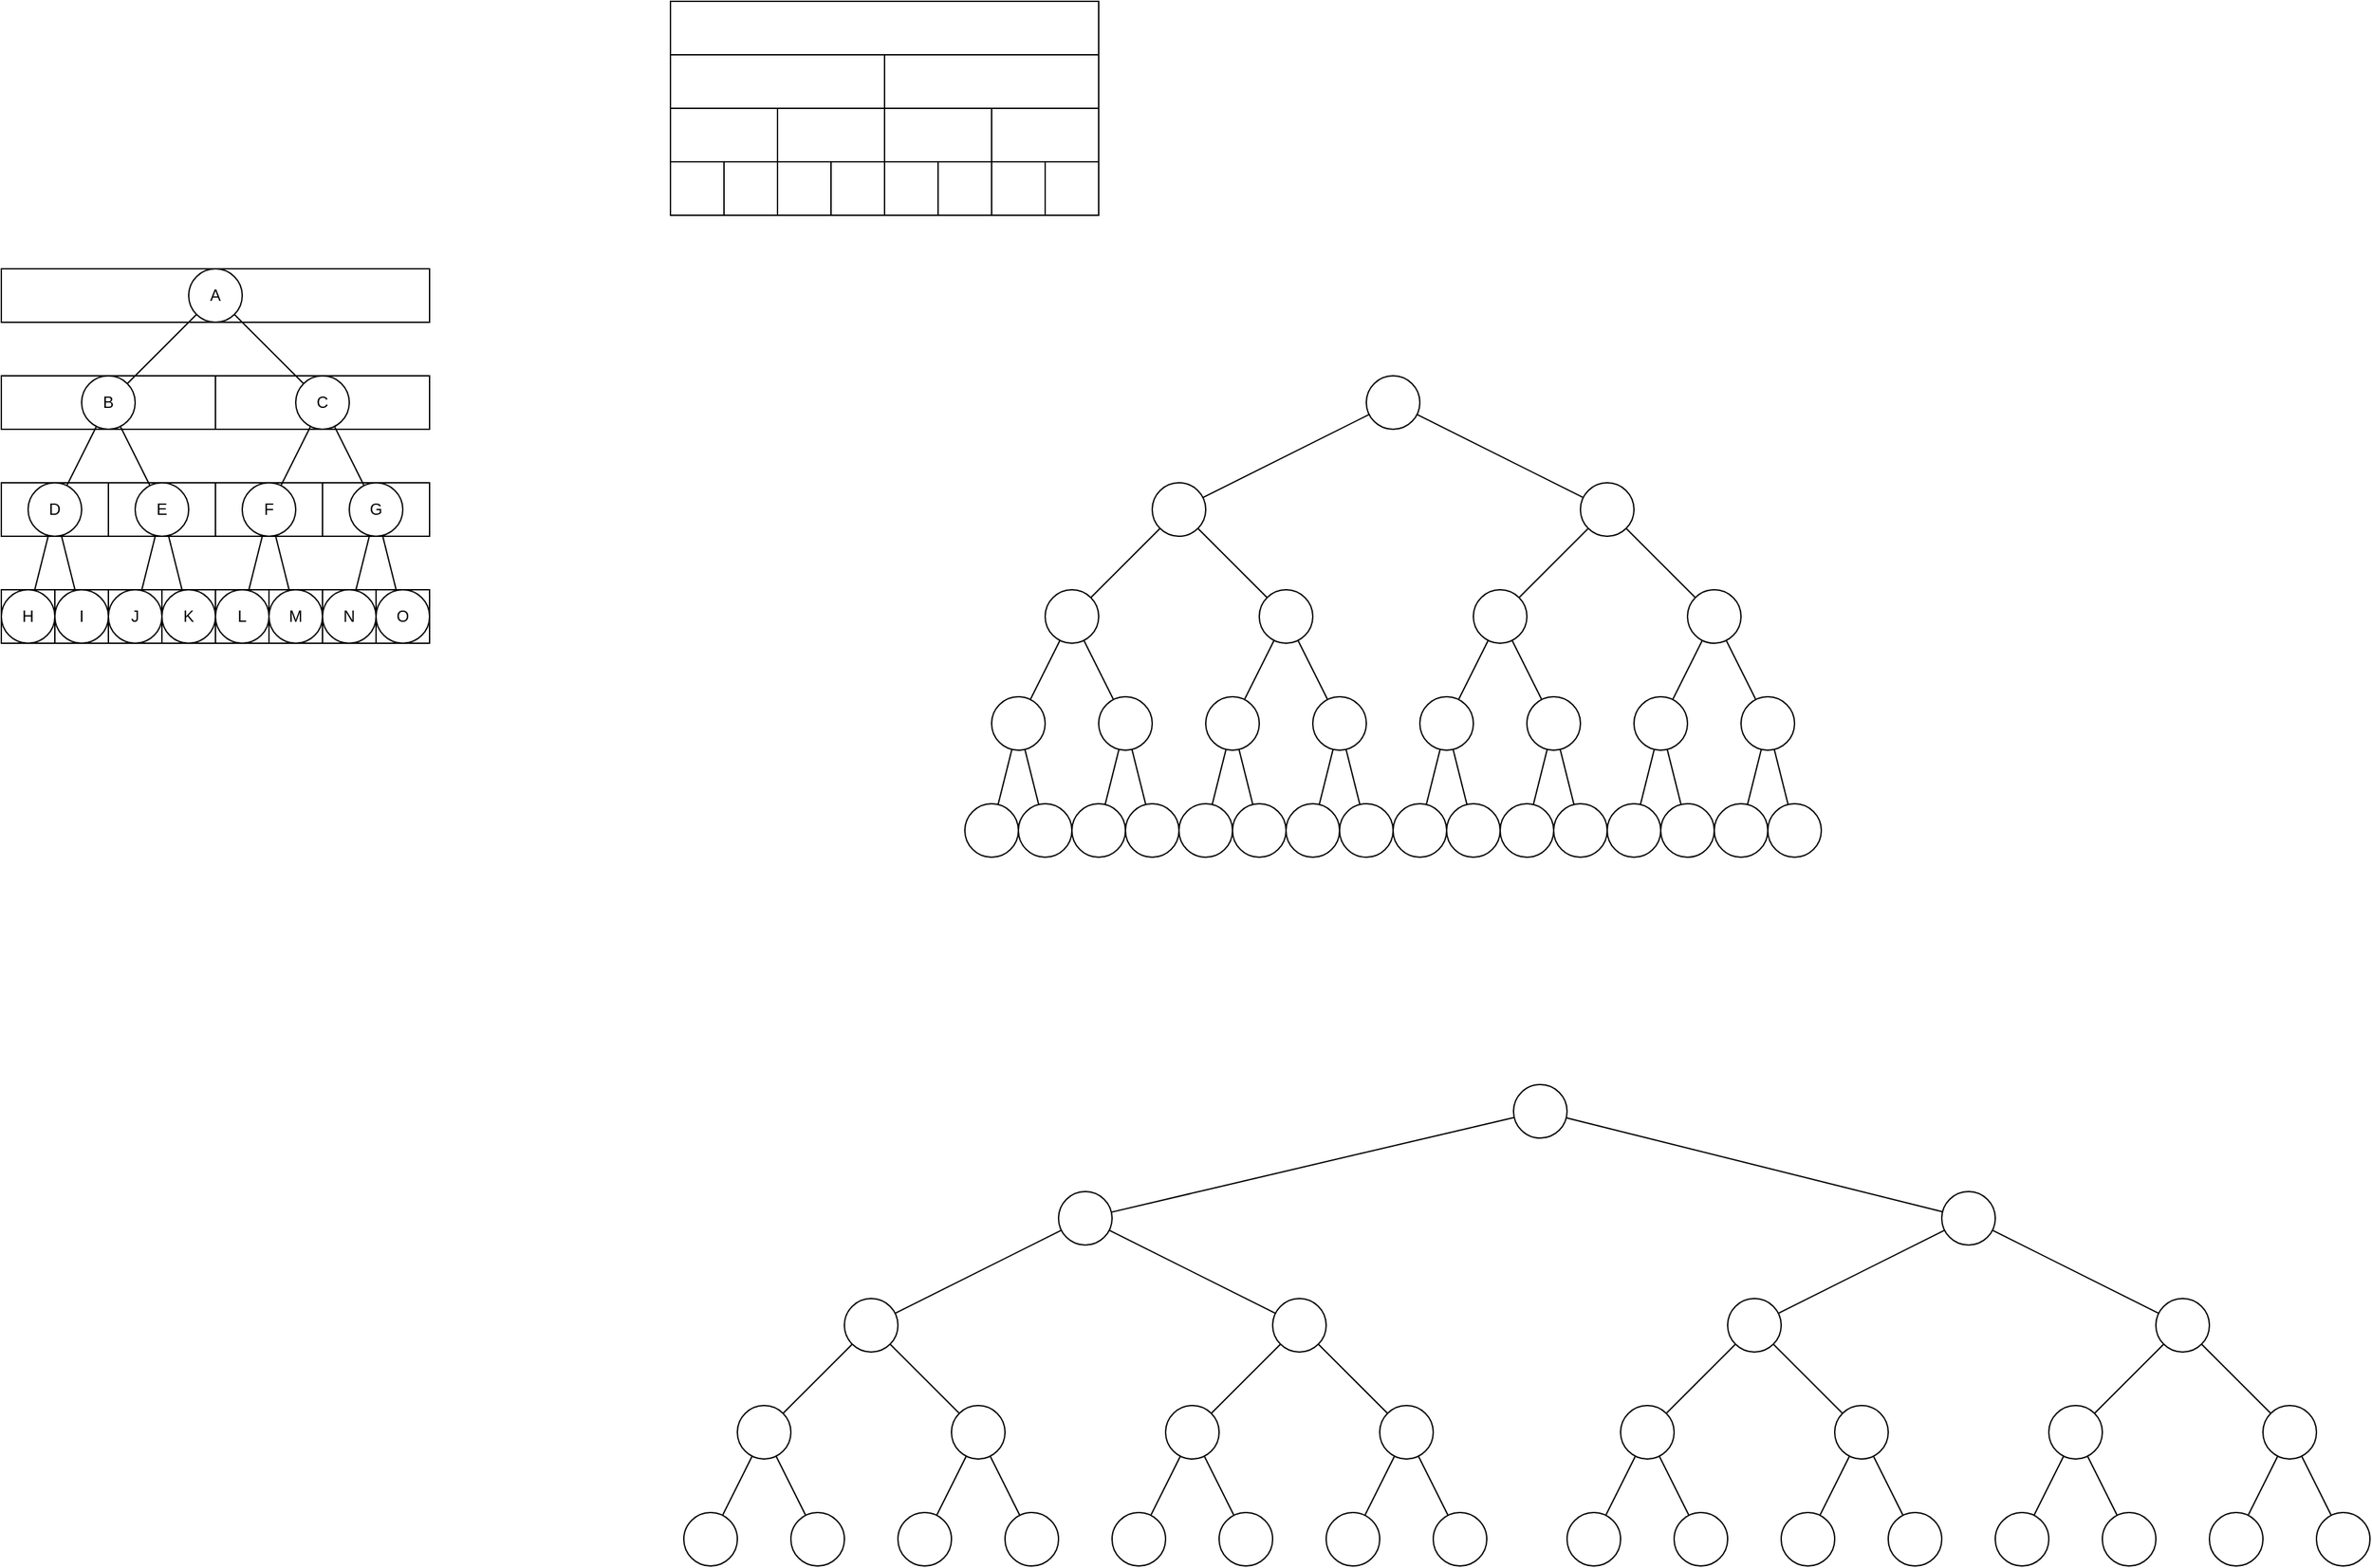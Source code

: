 <mxfile version="22.0.3" type="device" pages="2">
  <diagram name="Tree" id="oB4NinOPoeqdr9seLpQx">
    <mxGraphModel dx="2901" dy="1180" grid="1" gridSize="10" guides="1" tooltips="1" connect="1" arrows="1" fold="1" page="1" pageScale="1" pageWidth="827" pageHeight="1169" math="0" shadow="0">
      <root>
        <mxCell id="0" />
        <mxCell id="1" parent="0" />
        <mxCell id="qRRw0WlQvLEIwjKUzvwP-133" value="" style="rounded=0;whiteSpace=wrap;html=1;" parent="1" vertex="1">
          <mxGeometry x="-360" y="640" width="40" height="40" as="geometry" />
        </mxCell>
        <mxCell id="qRRw0WlQvLEIwjKUzvwP-134" value="" style="rounded=0;whiteSpace=wrap;html=1;" parent="1" vertex="1">
          <mxGeometry x="-320" y="640" width="40" height="40" as="geometry" />
        </mxCell>
        <mxCell id="qRRw0WlQvLEIwjKUzvwP-135" value="" style="rounded=0;whiteSpace=wrap;html=1;" parent="1" vertex="1">
          <mxGeometry x="-240" y="640" width="40" height="40" as="geometry" />
        </mxCell>
        <mxCell id="qRRw0WlQvLEIwjKUzvwP-136" value="" style="rounded=0;whiteSpace=wrap;html=1;" parent="1" vertex="1">
          <mxGeometry x="-280" y="640" width="40" height="40" as="geometry" />
        </mxCell>
        <mxCell id="qRRw0WlQvLEIwjKUzvwP-137" value="" style="rounded=0;whiteSpace=wrap;html=1;" parent="1" vertex="1">
          <mxGeometry x="-160" y="640" width="40" height="40" as="geometry" />
        </mxCell>
        <mxCell id="qRRw0WlQvLEIwjKUzvwP-138" value="" style="rounded=0;whiteSpace=wrap;html=1;" parent="1" vertex="1">
          <mxGeometry x="-200" y="640" width="40" height="40" as="geometry" />
        </mxCell>
        <mxCell id="qRRw0WlQvLEIwjKUzvwP-139" value="" style="rounded=0;whiteSpace=wrap;html=1;" parent="1" vertex="1">
          <mxGeometry x="-80" y="640" width="40" height="40" as="geometry" />
        </mxCell>
        <mxCell id="qRRw0WlQvLEIwjKUzvwP-140" value="" style="rounded=0;whiteSpace=wrap;html=1;" parent="1" vertex="1">
          <mxGeometry x="-120" y="640" width="40" height="40" as="geometry" />
        </mxCell>
        <mxCell id="qRRw0WlQvLEIwjKUzvwP-141" value="" style="rounded=0;whiteSpace=wrap;html=1;" parent="1" vertex="1">
          <mxGeometry x="-360" y="560" width="80" height="40" as="geometry" />
        </mxCell>
        <mxCell id="qRRw0WlQvLEIwjKUzvwP-142" value="" style="rounded=0;whiteSpace=wrap;html=1;" parent="1" vertex="1">
          <mxGeometry x="-280" y="560" width="80" height="40" as="geometry" />
        </mxCell>
        <mxCell id="qRRw0WlQvLEIwjKUzvwP-143" value="" style="rounded=0;whiteSpace=wrap;html=1;" parent="1" vertex="1">
          <mxGeometry x="-200" y="560" width="80" height="40" as="geometry" />
        </mxCell>
        <mxCell id="qRRw0WlQvLEIwjKUzvwP-144" value="" style="rounded=0;whiteSpace=wrap;html=1;" parent="1" vertex="1">
          <mxGeometry x="-120" y="560" width="80" height="40" as="geometry" />
        </mxCell>
        <mxCell id="qRRw0WlQvLEIwjKUzvwP-145" value="" style="rounded=0;whiteSpace=wrap;html=1;" parent="1" vertex="1">
          <mxGeometry x="-360" y="480" width="160" height="40" as="geometry" />
        </mxCell>
        <mxCell id="qRRw0WlQvLEIwjKUzvwP-146" value="" style="rounded=0;whiteSpace=wrap;html=1;" parent="1" vertex="1">
          <mxGeometry x="-200" y="480" width="160" height="40" as="geometry" />
        </mxCell>
        <mxCell id="qRRw0WlQvLEIwjKUzvwP-147" value="" style="rounded=0;whiteSpace=wrap;html=1;" parent="1" vertex="1">
          <mxGeometry x="-360" y="400" width="320" height="40" as="geometry" />
        </mxCell>
        <mxCell id="qRRw0WlQvLEIwjKUzvwP-48" value="" style="group" parent="1" vertex="1" connectable="0">
          <mxGeometry x="140" y="200" width="320" height="160" as="geometry" />
        </mxCell>
        <mxCell id="qRRw0WlQvLEIwjKUzvwP-1" value="" style="rounded=0;whiteSpace=wrap;html=1;" parent="qRRw0WlQvLEIwjKUzvwP-48" vertex="1">
          <mxGeometry y="120" width="40" height="40" as="geometry" />
        </mxCell>
        <mxCell id="qRRw0WlQvLEIwjKUzvwP-2" value="" style="rounded=0;whiteSpace=wrap;html=1;" parent="qRRw0WlQvLEIwjKUzvwP-48" vertex="1">
          <mxGeometry x="40" y="120" width="40" height="40" as="geometry" />
        </mxCell>
        <mxCell id="qRRw0WlQvLEIwjKUzvwP-3" value="" style="rounded=0;whiteSpace=wrap;html=1;" parent="qRRw0WlQvLEIwjKUzvwP-48" vertex="1">
          <mxGeometry x="120" y="120" width="40" height="40" as="geometry" />
        </mxCell>
        <mxCell id="qRRw0WlQvLEIwjKUzvwP-4" value="" style="rounded=0;whiteSpace=wrap;html=1;" parent="qRRw0WlQvLEIwjKUzvwP-48" vertex="1">
          <mxGeometry x="80" y="120" width="40" height="40" as="geometry" />
        </mxCell>
        <mxCell id="qRRw0WlQvLEIwjKUzvwP-5" value="" style="rounded=0;whiteSpace=wrap;html=1;" parent="qRRw0WlQvLEIwjKUzvwP-48" vertex="1">
          <mxGeometry x="200" y="120" width="40" height="40" as="geometry" />
        </mxCell>
        <mxCell id="qRRw0WlQvLEIwjKUzvwP-6" value="" style="rounded=0;whiteSpace=wrap;html=1;" parent="qRRw0WlQvLEIwjKUzvwP-48" vertex="1">
          <mxGeometry x="160" y="120" width="40" height="40" as="geometry" />
        </mxCell>
        <mxCell id="qRRw0WlQvLEIwjKUzvwP-7" value="" style="rounded=0;whiteSpace=wrap;html=1;" parent="qRRw0WlQvLEIwjKUzvwP-48" vertex="1">
          <mxGeometry x="280" y="120" width="40" height="40" as="geometry" />
        </mxCell>
        <mxCell id="qRRw0WlQvLEIwjKUzvwP-8" value="" style="rounded=0;whiteSpace=wrap;html=1;" parent="qRRw0WlQvLEIwjKUzvwP-48" vertex="1">
          <mxGeometry x="240" y="120" width="40" height="40" as="geometry" />
        </mxCell>
        <mxCell id="qRRw0WlQvLEIwjKUzvwP-9" value="" style="rounded=0;whiteSpace=wrap;html=1;" parent="qRRw0WlQvLEIwjKUzvwP-48" vertex="1">
          <mxGeometry y="80" width="80" height="40" as="geometry" />
        </mxCell>
        <mxCell id="qRRw0WlQvLEIwjKUzvwP-12" value="" style="rounded=0;whiteSpace=wrap;html=1;" parent="qRRw0WlQvLEIwjKUzvwP-48" vertex="1">
          <mxGeometry x="80" y="80" width="80" height="40" as="geometry" />
        </mxCell>
        <mxCell id="qRRw0WlQvLEIwjKUzvwP-14" value="" style="rounded=0;whiteSpace=wrap;html=1;" parent="qRRw0WlQvLEIwjKUzvwP-48" vertex="1">
          <mxGeometry x="160" y="80" width="80" height="40" as="geometry" />
        </mxCell>
        <mxCell id="qRRw0WlQvLEIwjKUzvwP-16" value="" style="rounded=0;whiteSpace=wrap;html=1;" parent="qRRw0WlQvLEIwjKUzvwP-48" vertex="1">
          <mxGeometry x="240" y="80" width="80" height="40" as="geometry" />
        </mxCell>
        <mxCell id="qRRw0WlQvLEIwjKUzvwP-17" value="" style="rounded=0;whiteSpace=wrap;html=1;" parent="qRRw0WlQvLEIwjKUzvwP-48" vertex="1">
          <mxGeometry y="40" width="160" height="40" as="geometry" />
        </mxCell>
        <mxCell id="qRRw0WlQvLEIwjKUzvwP-19" value="" style="rounded=0;whiteSpace=wrap;html=1;" parent="qRRw0WlQvLEIwjKUzvwP-48" vertex="1">
          <mxGeometry x="160" y="40" width="160" height="40" as="geometry" />
        </mxCell>
        <mxCell id="qRRw0WlQvLEIwjKUzvwP-21" value="" style="rounded=0;whiteSpace=wrap;html=1;" parent="qRRw0WlQvLEIwjKUzvwP-48" vertex="1">
          <mxGeometry width="320" height="40" as="geometry" />
        </mxCell>
        <mxCell id="qRRw0WlQvLEIwjKUzvwP-22" value="" style="ellipse;whiteSpace=wrap;html=1;aspect=fixed;" parent="1" vertex="1">
          <mxGeometry x="500" y="560" width="40" height="40" as="geometry" />
        </mxCell>
        <mxCell id="qRRw0WlQvLEIwjKUzvwP-23" value="" style="ellipse;whiteSpace=wrap;html=1;aspect=fixed;" parent="1" vertex="1">
          <mxGeometry x="420" y="640" width="40" height="40" as="geometry" />
        </mxCell>
        <mxCell id="qRRw0WlQvLEIwjKUzvwP-24" value="" style="ellipse;whiteSpace=wrap;html=1;aspect=fixed;" parent="1" vertex="1">
          <mxGeometry x="380" y="720" width="40" height="40" as="geometry" />
        </mxCell>
        <mxCell id="qRRw0WlQvLEIwjKUzvwP-25" value="" style="ellipse;whiteSpace=wrap;html=1;aspect=fixed;" parent="1" vertex="1">
          <mxGeometry x="460" y="720" width="40" height="40" as="geometry" />
        </mxCell>
        <mxCell id="qRRw0WlQvLEIwjKUzvwP-33" value="" style="ellipse;whiteSpace=wrap;html=1;aspect=fixed;" parent="1" vertex="1">
          <mxGeometry x="640" y="800" width="40" height="40" as="geometry" />
        </mxCell>
        <mxCell id="qRRw0WlQvLEIwjKUzvwP-36" value="" style="ellipse;whiteSpace=wrap;html=1;aspect=fixed;" parent="1" vertex="1">
          <mxGeometry x="580" y="640" width="40" height="40" as="geometry" />
        </mxCell>
        <mxCell id="qRRw0WlQvLEIwjKUzvwP-37" value="" style="ellipse;whiteSpace=wrap;html=1;aspect=fixed;" parent="1" vertex="1">
          <mxGeometry x="540" y="720" width="40" height="40" as="geometry" />
        </mxCell>
        <mxCell id="qRRw0WlQvLEIwjKUzvwP-38" value="" style="ellipse;whiteSpace=wrap;html=1;aspect=fixed;" parent="1" vertex="1">
          <mxGeometry x="620" y="720" width="40" height="40" as="geometry" />
        </mxCell>
        <mxCell id="qRRw0WlQvLEIwjKUzvwP-39" value="" style="endArrow=none;html=1;rounded=0;" parent="1" source="qRRw0WlQvLEIwjKUzvwP-23" target="qRRw0WlQvLEIwjKUzvwP-22" edge="1">
          <mxGeometry width="50" height="50" relative="1" as="geometry">
            <mxPoint x="460" y="520" as="sourcePoint" />
            <mxPoint x="510" y="470" as="targetPoint" />
          </mxGeometry>
        </mxCell>
        <mxCell id="qRRw0WlQvLEIwjKUzvwP-50" value="" style="endArrow=none;html=1;rounded=0;" parent="1" source="qRRw0WlQvLEIwjKUzvwP-22" target="qRRw0WlQvLEIwjKUzvwP-36" edge="1">
          <mxGeometry width="50" height="50" relative="1" as="geometry">
            <mxPoint x="600.11" y="572.06" as="sourcePoint" />
            <mxPoint x="644.11" y="550.06" as="targetPoint" />
          </mxGeometry>
        </mxCell>
        <mxCell id="qRRw0WlQvLEIwjKUzvwP-51" value="" style="endArrow=none;html=1;rounded=0;" parent="1" source="qRRw0WlQvLEIwjKUzvwP-24" target="qRRw0WlQvLEIwjKUzvwP-23" edge="1">
          <mxGeometry width="50" height="50" relative="1" as="geometry">
            <mxPoint x="340.11" y="630.06" as="sourcePoint" />
            <mxPoint x="384.11" y="652.06" as="targetPoint" />
          </mxGeometry>
        </mxCell>
        <mxCell id="qRRw0WlQvLEIwjKUzvwP-52" value="" style="endArrow=none;html=1;rounded=0;" parent="1" source="qRRw0WlQvLEIwjKUzvwP-25" target="qRRw0WlQvLEIwjKUzvwP-23" edge="1">
          <mxGeometry width="50" height="50" relative="1" as="geometry">
            <mxPoint x="508.14" y="666" as="sourcePoint" />
            <mxPoint x="520.14" y="654" as="targetPoint" />
          </mxGeometry>
        </mxCell>
        <mxCell id="qRRw0WlQvLEIwjKUzvwP-53" value="" style="endArrow=none;html=1;rounded=0;" parent="1" source="qRRw0WlQvLEIwjKUzvwP-37" target="qRRw0WlQvLEIwjKUzvwP-36" edge="1">
          <mxGeometry width="50" height="50" relative="1" as="geometry">
            <mxPoint x="521.86" y="666" as="sourcePoint" />
            <mxPoint x="509.86" y="654" as="targetPoint" />
          </mxGeometry>
        </mxCell>
        <mxCell id="qRRw0WlQvLEIwjKUzvwP-54" value="" style="endArrow=none;html=1;rounded=0;" parent="1" source="qRRw0WlQvLEIwjKUzvwP-36" target="qRRw0WlQvLEIwjKUzvwP-38" edge="1">
          <mxGeometry width="50" height="50" relative="1" as="geometry">
            <mxPoint x="659.86" y="666" as="sourcePoint" />
            <mxPoint x="671.86" y="654" as="targetPoint" />
          </mxGeometry>
        </mxCell>
        <mxCell id="qRRw0WlQvLEIwjKUzvwP-55" value="" style="endArrow=none;html=1;rounded=0;" parent="1" source="qRRw0WlQvLEIwjKUzvwP-64" target="qRRw0WlQvLEIwjKUzvwP-24" edge="1">
          <mxGeometry width="50" height="50" relative="1" as="geometry">
            <mxPoint x="388.944" y="762.111" as="sourcePoint" />
            <mxPoint x="344.11" y="720.06" as="targetPoint" />
          </mxGeometry>
        </mxCell>
        <mxCell id="qRRw0WlQvLEIwjKUzvwP-57" value="" style="endArrow=none;html=1;rounded=0;" parent="1" source="qRRw0WlQvLEIwjKUzvwP-65" target="qRRw0WlQvLEIwjKUzvwP-24" edge="1">
          <mxGeometry width="50" height="50" relative="1" as="geometry">
            <mxPoint x="411.056" y="762.111" as="sourcePoint" />
            <mxPoint x="458" y="738" as="targetPoint" />
          </mxGeometry>
        </mxCell>
        <mxCell id="qRRw0WlQvLEIwjKUzvwP-58" value="" style="endArrow=none;html=1;rounded=0;" parent="1" source="qRRw0WlQvLEIwjKUzvwP-66" target="qRRw0WlQvLEIwjKUzvwP-25" edge="1">
          <mxGeometry width="50" height="50" relative="1" as="geometry">
            <mxPoint x="468.944" y="762.111" as="sourcePoint" />
            <mxPoint x="510" y="830" as="targetPoint" />
          </mxGeometry>
        </mxCell>
        <mxCell id="qRRw0WlQvLEIwjKUzvwP-59" value="" style="endArrow=none;html=1;rounded=0;" parent="1" source="qRRw0WlQvLEIwjKUzvwP-67" target="qRRw0WlQvLEIwjKUzvwP-25" edge="1">
          <mxGeometry width="50" height="50" relative="1" as="geometry">
            <mxPoint x="491.056" y="762.111" as="sourcePoint" />
            <mxPoint x="474" y="830" as="targetPoint" />
          </mxGeometry>
        </mxCell>
        <mxCell id="qRRw0WlQvLEIwjKUzvwP-60" value="" style="endArrow=none;html=1;rounded=0;" parent="1" source="qRRw0WlQvLEIwjKUzvwP-68" target="qRRw0WlQvLEIwjKUzvwP-37" edge="1">
          <mxGeometry width="50" height="50" relative="1" as="geometry">
            <mxPoint x="548.944" y="762.111" as="sourcePoint" />
            <mxPoint x="524" y="830" as="targetPoint" />
          </mxGeometry>
        </mxCell>
        <mxCell id="qRRw0WlQvLEIwjKUzvwP-61" value="" style="endArrow=none;html=1;rounded=0;" parent="1" source="qRRw0WlQvLEIwjKUzvwP-69" target="qRRw0WlQvLEIwjKUzvwP-37" edge="1">
          <mxGeometry width="50" height="50" relative="1" as="geometry">
            <mxPoint x="571.056" y="762.111" as="sourcePoint" />
            <mxPoint x="520" y="830" as="targetPoint" />
          </mxGeometry>
        </mxCell>
        <mxCell id="qRRw0WlQvLEIwjKUzvwP-62" value="" style="endArrow=none;html=1;rounded=0;" parent="1" source="qRRw0WlQvLEIwjKUzvwP-70" target="qRRw0WlQvLEIwjKUzvwP-38" edge="1">
          <mxGeometry width="50" height="50" relative="1" as="geometry">
            <mxPoint x="628.944" y="762.111" as="sourcePoint" />
            <mxPoint x="564" y="830" as="targetPoint" />
          </mxGeometry>
        </mxCell>
        <mxCell id="qRRw0WlQvLEIwjKUzvwP-63" value="" style="endArrow=none;html=1;rounded=0;" parent="1" source="qRRw0WlQvLEIwjKUzvwP-33" target="qRRw0WlQvLEIwjKUzvwP-38" edge="1">
          <mxGeometry width="50" height="50" relative="1" as="geometry">
            <mxPoint x="516" y="842" as="sourcePoint" />
            <mxPoint x="560" y="820" as="targetPoint" />
          </mxGeometry>
        </mxCell>
        <mxCell id="qRRw0WlQvLEIwjKUzvwP-64" value="" style="ellipse;whiteSpace=wrap;html=1;aspect=fixed;" parent="1" vertex="1">
          <mxGeometry x="360" y="800" width="40" height="40" as="geometry" />
        </mxCell>
        <mxCell id="qRRw0WlQvLEIwjKUzvwP-65" value="" style="ellipse;whiteSpace=wrap;html=1;aspect=fixed;" parent="1" vertex="1">
          <mxGeometry x="400" y="800" width="40" height="40" as="geometry" />
        </mxCell>
        <mxCell id="qRRw0WlQvLEIwjKUzvwP-66" value="" style="ellipse;whiteSpace=wrap;html=1;aspect=fixed;" parent="1" vertex="1">
          <mxGeometry x="440" y="800" width="40" height="40" as="geometry" />
        </mxCell>
        <mxCell id="qRRw0WlQvLEIwjKUzvwP-67" value="" style="ellipse;whiteSpace=wrap;html=1;aspect=fixed;" parent="1" vertex="1">
          <mxGeometry x="480" y="800" width="40" height="40" as="geometry" />
        </mxCell>
        <mxCell id="qRRw0WlQvLEIwjKUzvwP-68" value="" style="ellipse;whiteSpace=wrap;html=1;aspect=fixed;" parent="1" vertex="1">
          <mxGeometry x="520" y="800" width="40" height="40" as="geometry" />
        </mxCell>
        <mxCell id="qRRw0WlQvLEIwjKUzvwP-69" value="" style="ellipse;whiteSpace=wrap;html=1;aspect=fixed;" parent="1" vertex="1">
          <mxGeometry x="560" y="800" width="40" height="40" as="geometry" />
        </mxCell>
        <mxCell id="qRRw0WlQvLEIwjKUzvwP-70" value="" style="ellipse;whiteSpace=wrap;html=1;aspect=fixed;" parent="1" vertex="1">
          <mxGeometry x="600" y="800" width="40" height="40" as="geometry" />
        </mxCell>
        <mxCell id="qRRw0WlQvLEIwjKUzvwP-71" value="" style="ellipse;whiteSpace=wrap;html=1;aspect=fixed;" parent="1" vertex="1">
          <mxGeometry x="820" y="560" width="40" height="40" as="geometry" />
        </mxCell>
        <mxCell id="qRRw0WlQvLEIwjKUzvwP-72" value="" style="ellipse;whiteSpace=wrap;html=1;aspect=fixed;" parent="1" vertex="1">
          <mxGeometry x="740" y="640" width="40" height="40" as="geometry" />
        </mxCell>
        <mxCell id="qRRw0WlQvLEIwjKUzvwP-73" value="" style="ellipse;whiteSpace=wrap;html=1;aspect=fixed;" parent="1" vertex="1">
          <mxGeometry x="700" y="720" width="40" height="40" as="geometry" />
        </mxCell>
        <mxCell id="qRRw0WlQvLEIwjKUzvwP-74" value="" style="ellipse;whiteSpace=wrap;html=1;aspect=fixed;" parent="1" vertex="1">
          <mxGeometry x="780" y="720" width="40" height="40" as="geometry" />
        </mxCell>
        <mxCell id="qRRw0WlQvLEIwjKUzvwP-75" value="" style="ellipse;whiteSpace=wrap;html=1;aspect=fixed;" parent="1" vertex="1">
          <mxGeometry x="960" y="800" width="40" height="40" as="geometry" />
        </mxCell>
        <mxCell id="qRRw0WlQvLEIwjKUzvwP-76" value="" style="ellipse;whiteSpace=wrap;html=1;aspect=fixed;" parent="1" vertex="1">
          <mxGeometry x="900" y="640" width="40" height="40" as="geometry" />
        </mxCell>
        <mxCell id="qRRw0WlQvLEIwjKUzvwP-77" value="" style="ellipse;whiteSpace=wrap;html=1;aspect=fixed;" parent="1" vertex="1">
          <mxGeometry x="860" y="720" width="40" height="40" as="geometry" />
        </mxCell>
        <mxCell id="qRRw0WlQvLEIwjKUzvwP-78" value="" style="ellipse;whiteSpace=wrap;html=1;aspect=fixed;" parent="1" vertex="1">
          <mxGeometry x="940" y="720" width="40" height="40" as="geometry" />
        </mxCell>
        <mxCell id="qRRw0WlQvLEIwjKUzvwP-79" value="" style="endArrow=none;html=1;rounded=0;" parent="1" source="qRRw0WlQvLEIwjKUzvwP-72" target="qRRw0WlQvLEIwjKUzvwP-71" edge="1">
          <mxGeometry width="50" height="50" relative="1" as="geometry">
            <mxPoint x="780" y="520" as="sourcePoint" />
            <mxPoint x="830" y="470" as="targetPoint" />
          </mxGeometry>
        </mxCell>
        <mxCell id="qRRw0WlQvLEIwjKUzvwP-80" value="" style="endArrow=none;html=1;rounded=0;" parent="1" source="qRRw0WlQvLEIwjKUzvwP-71" target="qRRw0WlQvLEIwjKUzvwP-76" edge="1">
          <mxGeometry width="50" height="50" relative="1" as="geometry">
            <mxPoint x="920.11" y="572.06" as="sourcePoint" />
            <mxPoint x="964.11" y="550.06" as="targetPoint" />
          </mxGeometry>
        </mxCell>
        <mxCell id="qRRw0WlQvLEIwjKUzvwP-81" value="" style="endArrow=none;html=1;rounded=0;" parent="1" source="qRRw0WlQvLEIwjKUzvwP-73" target="qRRw0WlQvLEIwjKUzvwP-72" edge="1">
          <mxGeometry width="50" height="50" relative="1" as="geometry">
            <mxPoint x="660.11" y="630.06" as="sourcePoint" />
            <mxPoint x="704.11" y="652.06" as="targetPoint" />
          </mxGeometry>
        </mxCell>
        <mxCell id="qRRw0WlQvLEIwjKUzvwP-82" value="" style="endArrow=none;html=1;rounded=0;" parent="1" source="qRRw0WlQvLEIwjKUzvwP-74" target="qRRw0WlQvLEIwjKUzvwP-72" edge="1">
          <mxGeometry width="50" height="50" relative="1" as="geometry">
            <mxPoint x="828.14" y="666" as="sourcePoint" />
            <mxPoint x="840.14" y="654" as="targetPoint" />
          </mxGeometry>
        </mxCell>
        <mxCell id="qRRw0WlQvLEIwjKUzvwP-83" value="" style="endArrow=none;html=1;rounded=0;" parent="1" source="qRRw0WlQvLEIwjKUzvwP-77" target="qRRw0WlQvLEIwjKUzvwP-76" edge="1">
          <mxGeometry width="50" height="50" relative="1" as="geometry">
            <mxPoint x="841.86" y="666" as="sourcePoint" />
            <mxPoint x="829.86" y="654" as="targetPoint" />
          </mxGeometry>
        </mxCell>
        <mxCell id="qRRw0WlQvLEIwjKUzvwP-84" value="" style="endArrow=none;html=1;rounded=0;" parent="1" source="qRRw0WlQvLEIwjKUzvwP-76" target="qRRw0WlQvLEIwjKUzvwP-78" edge="1">
          <mxGeometry width="50" height="50" relative="1" as="geometry">
            <mxPoint x="979.86" y="666" as="sourcePoint" />
            <mxPoint x="991.86" y="654" as="targetPoint" />
          </mxGeometry>
        </mxCell>
        <mxCell id="qRRw0WlQvLEIwjKUzvwP-85" value="" style="endArrow=none;html=1;rounded=0;" parent="1" source="qRRw0WlQvLEIwjKUzvwP-93" target="qRRw0WlQvLEIwjKUzvwP-73" edge="1">
          <mxGeometry width="50" height="50" relative="1" as="geometry">
            <mxPoint x="708.944" y="762.111" as="sourcePoint" />
            <mxPoint x="664.11" y="720.06" as="targetPoint" />
          </mxGeometry>
        </mxCell>
        <mxCell id="qRRw0WlQvLEIwjKUzvwP-86" value="" style="endArrow=none;html=1;rounded=0;" parent="1" source="qRRw0WlQvLEIwjKUzvwP-94" target="qRRw0WlQvLEIwjKUzvwP-73" edge="1">
          <mxGeometry width="50" height="50" relative="1" as="geometry">
            <mxPoint x="731.056" y="762.111" as="sourcePoint" />
            <mxPoint x="778" y="738" as="targetPoint" />
          </mxGeometry>
        </mxCell>
        <mxCell id="qRRw0WlQvLEIwjKUzvwP-87" value="" style="endArrow=none;html=1;rounded=0;" parent="1" source="qRRw0WlQvLEIwjKUzvwP-95" target="qRRw0WlQvLEIwjKUzvwP-74" edge="1">
          <mxGeometry width="50" height="50" relative="1" as="geometry">
            <mxPoint x="788.944" y="762.111" as="sourcePoint" />
            <mxPoint x="830" y="830" as="targetPoint" />
          </mxGeometry>
        </mxCell>
        <mxCell id="qRRw0WlQvLEIwjKUzvwP-88" value="" style="endArrow=none;html=1;rounded=0;" parent="1" source="qRRw0WlQvLEIwjKUzvwP-96" target="qRRw0WlQvLEIwjKUzvwP-74" edge="1">
          <mxGeometry width="50" height="50" relative="1" as="geometry">
            <mxPoint x="811.056" y="762.111" as="sourcePoint" />
            <mxPoint x="794" y="830" as="targetPoint" />
          </mxGeometry>
        </mxCell>
        <mxCell id="qRRw0WlQvLEIwjKUzvwP-89" value="" style="endArrow=none;html=1;rounded=0;" parent="1" source="qRRw0WlQvLEIwjKUzvwP-97" target="qRRw0WlQvLEIwjKUzvwP-77" edge="1">
          <mxGeometry width="50" height="50" relative="1" as="geometry">
            <mxPoint x="868.944" y="762.111" as="sourcePoint" />
            <mxPoint x="844" y="830" as="targetPoint" />
          </mxGeometry>
        </mxCell>
        <mxCell id="qRRw0WlQvLEIwjKUzvwP-90" value="" style="endArrow=none;html=1;rounded=0;" parent="1" source="qRRw0WlQvLEIwjKUzvwP-98" target="qRRw0WlQvLEIwjKUzvwP-77" edge="1">
          <mxGeometry width="50" height="50" relative="1" as="geometry">
            <mxPoint x="891.056" y="762.111" as="sourcePoint" />
            <mxPoint x="840" y="830" as="targetPoint" />
          </mxGeometry>
        </mxCell>
        <mxCell id="qRRw0WlQvLEIwjKUzvwP-91" value="" style="endArrow=none;html=1;rounded=0;" parent="1" source="qRRw0WlQvLEIwjKUzvwP-99" target="qRRw0WlQvLEIwjKUzvwP-78" edge="1">
          <mxGeometry width="50" height="50" relative="1" as="geometry">
            <mxPoint x="948.944" y="762.111" as="sourcePoint" />
            <mxPoint x="884" y="830" as="targetPoint" />
          </mxGeometry>
        </mxCell>
        <mxCell id="qRRw0WlQvLEIwjKUzvwP-92" value="" style="endArrow=none;html=1;rounded=0;" parent="1" source="qRRw0WlQvLEIwjKUzvwP-75" target="qRRw0WlQvLEIwjKUzvwP-78" edge="1">
          <mxGeometry width="50" height="50" relative="1" as="geometry">
            <mxPoint x="836" y="842" as="sourcePoint" />
            <mxPoint x="880" y="820" as="targetPoint" />
          </mxGeometry>
        </mxCell>
        <mxCell id="qRRw0WlQvLEIwjKUzvwP-93" value="" style="ellipse;whiteSpace=wrap;html=1;aspect=fixed;" parent="1" vertex="1">
          <mxGeometry x="680" y="800" width="40" height="40" as="geometry" />
        </mxCell>
        <mxCell id="qRRw0WlQvLEIwjKUzvwP-94" value="" style="ellipse;whiteSpace=wrap;html=1;aspect=fixed;" parent="1" vertex="1">
          <mxGeometry x="720" y="800" width="40" height="40" as="geometry" />
        </mxCell>
        <mxCell id="qRRw0WlQvLEIwjKUzvwP-95" value="" style="ellipse;whiteSpace=wrap;html=1;aspect=fixed;" parent="1" vertex="1">
          <mxGeometry x="760" y="800" width="40" height="40" as="geometry" />
        </mxCell>
        <mxCell id="qRRw0WlQvLEIwjKUzvwP-96" value="" style="ellipse;whiteSpace=wrap;html=1;aspect=fixed;" parent="1" vertex="1">
          <mxGeometry x="800" y="800" width="40" height="40" as="geometry" />
        </mxCell>
        <mxCell id="qRRw0WlQvLEIwjKUzvwP-97" value="" style="ellipse;whiteSpace=wrap;html=1;aspect=fixed;" parent="1" vertex="1">
          <mxGeometry x="840" y="800" width="40" height="40" as="geometry" />
        </mxCell>
        <mxCell id="qRRw0WlQvLEIwjKUzvwP-98" value="" style="ellipse;whiteSpace=wrap;html=1;aspect=fixed;" parent="1" vertex="1">
          <mxGeometry x="880" y="800" width="40" height="40" as="geometry" />
        </mxCell>
        <mxCell id="qRRw0WlQvLEIwjKUzvwP-99" value="" style="ellipse;whiteSpace=wrap;html=1;aspect=fixed;" parent="1" vertex="1">
          <mxGeometry x="920" y="800" width="40" height="40" as="geometry" />
        </mxCell>
        <mxCell id="qRRw0WlQvLEIwjKUzvwP-100" value="" style="ellipse;whiteSpace=wrap;html=1;aspect=fixed;" parent="1" vertex="1">
          <mxGeometry x="660" y="480" width="40" height="40" as="geometry" />
        </mxCell>
        <mxCell id="qRRw0WlQvLEIwjKUzvwP-101" value="" style="endArrow=none;html=1;rounded=0;" parent="1" source="qRRw0WlQvLEIwjKUzvwP-22" target="qRRw0WlQvLEIwjKUzvwP-100" edge="1">
          <mxGeometry width="50" height="50" relative="1" as="geometry">
            <mxPoint x="594" y="559.86" as="sourcePoint" />
            <mxPoint x="646" y="611.86" as="targetPoint" />
          </mxGeometry>
        </mxCell>
        <mxCell id="qRRw0WlQvLEIwjKUzvwP-102" value="" style="endArrow=none;html=1;rounded=0;" parent="1" source="qRRw0WlQvLEIwjKUzvwP-100" target="qRRw0WlQvLEIwjKUzvwP-71" edge="1">
          <mxGeometry width="50" height="50" relative="1" as="geometry">
            <mxPoint x="780.11" y="559.94" as="sourcePoint" />
            <mxPoint x="904.11" y="497.94" as="targetPoint" />
          </mxGeometry>
        </mxCell>
        <mxCell id="qRRw0WlQvLEIwjKUzvwP-103" value="" style="ellipse;whiteSpace=wrap;html=1;aspect=fixed;" parent="1" vertex="1">
          <mxGeometry x="-220" y="400" width="40" height="40" as="geometry" />
        </mxCell>
        <mxCell id="qRRw0WlQvLEIwjKUzvwP-104" value="" style="ellipse;whiteSpace=wrap;html=1;aspect=fixed;" parent="1" vertex="1">
          <mxGeometry x="-300" y="480" width="40" height="40" as="geometry" />
        </mxCell>
        <mxCell id="qRRw0WlQvLEIwjKUzvwP-105" value="" style="ellipse;whiteSpace=wrap;html=1;aspect=fixed;" parent="1" vertex="1">
          <mxGeometry x="-340" y="560" width="40" height="40" as="geometry" />
        </mxCell>
        <mxCell id="qRRw0WlQvLEIwjKUzvwP-106" value="" style="ellipse;whiteSpace=wrap;html=1;aspect=fixed;" parent="1" vertex="1">
          <mxGeometry x="-260" y="560" width="40" height="40" as="geometry" />
        </mxCell>
        <mxCell id="qRRw0WlQvLEIwjKUzvwP-107" value="" style="ellipse;whiteSpace=wrap;html=1;aspect=fixed;" parent="1" vertex="1">
          <mxGeometry x="-80" y="640" width="40" height="40" as="geometry" />
        </mxCell>
        <mxCell id="qRRw0WlQvLEIwjKUzvwP-108" value="" style="ellipse;whiteSpace=wrap;html=1;aspect=fixed;" parent="1" vertex="1">
          <mxGeometry x="-140" y="480" width="40" height="40" as="geometry" />
        </mxCell>
        <mxCell id="qRRw0WlQvLEIwjKUzvwP-109" value="" style="ellipse;whiteSpace=wrap;html=1;aspect=fixed;" parent="1" vertex="1">
          <mxGeometry x="-180" y="560" width="40" height="40" as="geometry" />
        </mxCell>
        <mxCell id="qRRw0WlQvLEIwjKUzvwP-110" value="" style="ellipse;whiteSpace=wrap;html=1;aspect=fixed;" parent="1" vertex="1">
          <mxGeometry x="-100" y="560" width="40" height="40" as="geometry" />
        </mxCell>
        <mxCell id="qRRw0WlQvLEIwjKUzvwP-111" value="" style="endArrow=none;html=1;rounded=0;" parent="1" source="qRRw0WlQvLEIwjKUzvwP-104" target="qRRw0WlQvLEIwjKUzvwP-103" edge="1">
          <mxGeometry width="50" height="50" relative="1" as="geometry">
            <mxPoint x="-260" y="360" as="sourcePoint" />
            <mxPoint x="-210" y="310" as="targetPoint" />
          </mxGeometry>
        </mxCell>
        <mxCell id="qRRw0WlQvLEIwjKUzvwP-112" value="" style="endArrow=none;html=1;rounded=0;" parent="1" source="qRRw0WlQvLEIwjKUzvwP-103" target="qRRw0WlQvLEIwjKUzvwP-108" edge="1">
          <mxGeometry width="50" height="50" relative="1" as="geometry">
            <mxPoint x="-119.89" y="412.06" as="sourcePoint" />
            <mxPoint x="-75.89" y="390.06" as="targetPoint" />
          </mxGeometry>
        </mxCell>
        <mxCell id="qRRw0WlQvLEIwjKUzvwP-113" value="" style="endArrow=none;html=1;rounded=0;" parent="1" source="qRRw0WlQvLEIwjKUzvwP-105" target="qRRw0WlQvLEIwjKUzvwP-104" edge="1">
          <mxGeometry width="50" height="50" relative="1" as="geometry">
            <mxPoint x="-379.89" y="470.06" as="sourcePoint" />
            <mxPoint x="-335.89" y="492.06" as="targetPoint" />
          </mxGeometry>
        </mxCell>
        <mxCell id="qRRw0WlQvLEIwjKUzvwP-114" value="" style="endArrow=none;html=1;rounded=0;" parent="1" source="qRRw0WlQvLEIwjKUzvwP-106" target="qRRw0WlQvLEIwjKUzvwP-104" edge="1">
          <mxGeometry width="50" height="50" relative="1" as="geometry">
            <mxPoint x="-211.86" y="506" as="sourcePoint" />
            <mxPoint x="-199.86" y="494" as="targetPoint" />
          </mxGeometry>
        </mxCell>
        <mxCell id="qRRw0WlQvLEIwjKUzvwP-115" value="" style="endArrow=none;html=1;rounded=0;" parent="1" source="qRRw0WlQvLEIwjKUzvwP-109" target="qRRw0WlQvLEIwjKUzvwP-108" edge="1">
          <mxGeometry width="50" height="50" relative="1" as="geometry">
            <mxPoint x="-198.14" y="506" as="sourcePoint" />
            <mxPoint x="-210.14" y="494" as="targetPoint" />
          </mxGeometry>
        </mxCell>
        <mxCell id="qRRw0WlQvLEIwjKUzvwP-116" value="" style="endArrow=none;html=1;rounded=0;" parent="1" source="qRRw0WlQvLEIwjKUzvwP-108" target="qRRw0WlQvLEIwjKUzvwP-110" edge="1">
          <mxGeometry width="50" height="50" relative="1" as="geometry">
            <mxPoint x="-60.14" y="506" as="sourcePoint" />
            <mxPoint x="-48.14" y="494" as="targetPoint" />
          </mxGeometry>
        </mxCell>
        <mxCell id="qRRw0WlQvLEIwjKUzvwP-117" value="" style="endArrow=none;html=1;rounded=0;" parent="1" source="qRRw0WlQvLEIwjKUzvwP-125" target="qRRw0WlQvLEIwjKUzvwP-105" edge="1">
          <mxGeometry width="50" height="50" relative="1" as="geometry">
            <mxPoint x="-331.056" y="602.111" as="sourcePoint" />
            <mxPoint x="-375.89" y="560.06" as="targetPoint" />
          </mxGeometry>
        </mxCell>
        <mxCell id="qRRw0WlQvLEIwjKUzvwP-118" value="" style="endArrow=none;html=1;rounded=0;" parent="1" source="qRRw0WlQvLEIwjKUzvwP-126" target="qRRw0WlQvLEIwjKUzvwP-105" edge="1">
          <mxGeometry width="50" height="50" relative="1" as="geometry">
            <mxPoint x="-308.944" y="602.111" as="sourcePoint" />
            <mxPoint x="-262" y="578" as="targetPoint" />
          </mxGeometry>
        </mxCell>
        <mxCell id="qRRw0WlQvLEIwjKUzvwP-119" value="" style="endArrow=none;html=1;rounded=0;" parent="1" source="qRRw0WlQvLEIwjKUzvwP-127" target="qRRw0WlQvLEIwjKUzvwP-106" edge="1">
          <mxGeometry width="50" height="50" relative="1" as="geometry">
            <mxPoint x="-251.056" y="602.111" as="sourcePoint" />
            <mxPoint x="-210" y="670" as="targetPoint" />
          </mxGeometry>
        </mxCell>
        <mxCell id="qRRw0WlQvLEIwjKUzvwP-120" value="" style="endArrow=none;html=1;rounded=0;" parent="1" source="qRRw0WlQvLEIwjKUzvwP-128" target="qRRw0WlQvLEIwjKUzvwP-106" edge="1">
          <mxGeometry width="50" height="50" relative="1" as="geometry">
            <mxPoint x="-228.944" y="602.111" as="sourcePoint" />
            <mxPoint x="-246" y="670" as="targetPoint" />
          </mxGeometry>
        </mxCell>
        <mxCell id="qRRw0WlQvLEIwjKUzvwP-121" value="" style="endArrow=none;html=1;rounded=0;" parent="1" source="qRRw0WlQvLEIwjKUzvwP-129" target="qRRw0WlQvLEIwjKUzvwP-109" edge="1">
          <mxGeometry width="50" height="50" relative="1" as="geometry">
            <mxPoint x="-171.056" y="602.111" as="sourcePoint" />
            <mxPoint x="-196" y="670" as="targetPoint" />
          </mxGeometry>
        </mxCell>
        <mxCell id="qRRw0WlQvLEIwjKUzvwP-122" value="" style="endArrow=none;html=1;rounded=0;" parent="1" source="qRRw0WlQvLEIwjKUzvwP-130" target="qRRw0WlQvLEIwjKUzvwP-109" edge="1">
          <mxGeometry width="50" height="50" relative="1" as="geometry">
            <mxPoint x="-148.944" y="602.111" as="sourcePoint" />
            <mxPoint x="-200" y="670" as="targetPoint" />
          </mxGeometry>
        </mxCell>
        <mxCell id="qRRw0WlQvLEIwjKUzvwP-123" value="" style="endArrow=none;html=1;rounded=0;" parent="1" source="qRRw0WlQvLEIwjKUzvwP-131" target="qRRw0WlQvLEIwjKUzvwP-110" edge="1">
          <mxGeometry width="50" height="50" relative="1" as="geometry">
            <mxPoint x="-91.056" y="602.111" as="sourcePoint" />
            <mxPoint x="-156" y="670" as="targetPoint" />
          </mxGeometry>
        </mxCell>
        <mxCell id="qRRw0WlQvLEIwjKUzvwP-124" value="" style="endArrow=none;html=1;rounded=0;" parent="1" source="qRRw0WlQvLEIwjKUzvwP-107" target="qRRw0WlQvLEIwjKUzvwP-110" edge="1">
          <mxGeometry width="50" height="50" relative="1" as="geometry">
            <mxPoint x="-204" y="682" as="sourcePoint" />
            <mxPoint x="-160" y="660" as="targetPoint" />
          </mxGeometry>
        </mxCell>
        <mxCell id="qRRw0WlQvLEIwjKUzvwP-125" value="" style="ellipse;whiteSpace=wrap;html=1;aspect=fixed;" parent="1" vertex="1">
          <mxGeometry x="-360" y="640" width="40" height="40" as="geometry" />
        </mxCell>
        <mxCell id="qRRw0WlQvLEIwjKUzvwP-126" value="" style="ellipse;whiteSpace=wrap;html=1;aspect=fixed;" parent="1" vertex="1">
          <mxGeometry x="-320" y="640" width="40" height="40" as="geometry" />
        </mxCell>
        <mxCell id="qRRw0WlQvLEIwjKUzvwP-127" value="" style="ellipse;whiteSpace=wrap;html=1;aspect=fixed;" parent="1" vertex="1">
          <mxGeometry x="-280" y="640" width="40" height="40" as="geometry" />
        </mxCell>
        <mxCell id="qRRw0WlQvLEIwjKUzvwP-128" value="" style="ellipse;whiteSpace=wrap;html=1;aspect=fixed;" parent="1" vertex="1">
          <mxGeometry x="-240" y="640" width="40" height="40" as="geometry" />
        </mxCell>
        <mxCell id="qRRw0WlQvLEIwjKUzvwP-129" value="" style="ellipse;whiteSpace=wrap;html=1;aspect=fixed;" parent="1" vertex="1">
          <mxGeometry x="-200" y="640" width="40" height="40" as="geometry" />
        </mxCell>
        <mxCell id="qRRw0WlQvLEIwjKUzvwP-130" value="" style="ellipse;whiteSpace=wrap;html=1;aspect=fixed;" parent="1" vertex="1">
          <mxGeometry x="-160" y="640" width="40" height="40" as="geometry" />
        </mxCell>
        <mxCell id="qRRw0WlQvLEIwjKUzvwP-131" value="" style="ellipse;whiteSpace=wrap;html=1;aspect=fixed;" parent="1" vertex="1">
          <mxGeometry x="-120" y="640" width="40" height="40" as="geometry" />
        </mxCell>
        <mxCell id="qRRw0WlQvLEIwjKUzvwP-148" value="" style="ellipse;whiteSpace=wrap;html=1;aspect=fixed;" parent="1" vertex="1">
          <mxGeometry x="430" y="1090" width="40" height="40" as="geometry" />
        </mxCell>
        <mxCell id="qRRw0WlQvLEIwjKUzvwP-149" value="" style="ellipse;whiteSpace=wrap;html=1;aspect=fixed;" parent="1" vertex="1">
          <mxGeometry x="270" y="1170" width="40" height="40" as="geometry" />
        </mxCell>
        <mxCell id="qRRw0WlQvLEIwjKUzvwP-150" value="" style="ellipse;whiteSpace=wrap;html=1;aspect=fixed;" parent="1" vertex="1">
          <mxGeometry x="190" y="1250" width="40" height="40" as="geometry" />
        </mxCell>
        <mxCell id="qRRw0WlQvLEIwjKUzvwP-151" value="" style="ellipse;whiteSpace=wrap;html=1;aspect=fixed;" parent="1" vertex="1">
          <mxGeometry x="350" y="1250" width="40" height="40" as="geometry" />
        </mxCell>
        <mxCell id="qRRw0WlQvLEIwjKUzvwP-152" value="" style="ellipse;whiteSpace=wrap;html=1;aspect=fixed;" parent="1" vertex="1">
          <mxGeometry x="710" y="1330" width="40" height="40" as="geometry" />
        </mxCell>
        <mxCell id="qRRw0WlQvLEIwjKUzvwP-153" value="" style="ellipse;whiteSpace=wrap;html=1;aspect=fixed;" parent="1" vertex="1">
          <mxGeometry x="590" y="1170" width="40" height="40" as="geometry" />
        </mxCell>
        <mxCell id="qRRw0WlQvLEIwjKUzvwP-154" value="" style="ellipse;whiteSpace=wrap;html=1;aspect=fixed;" parent="1" vertex="1">
          <mxGeometry x="510" y="1250" width="40" height="40" as="geometry" />
        </mxCell>
        <mxCell id="qRRw0WlQvLEIwjKUzvwP-155" value="" style="ellipse;whiteSpace=wrap;html=1;aspect=fixed;" parent="1" vertex="1">
          <mxGeometry x="670" y="1250" width="40" height="40" as="geometry" />
        </mxCell>
        <mxCell id="qRRw0WlQvLEIwjKUzvwP-156" value="" style="endArrow=none;html=1;rounded=0;" parent="1" source="qRRw0WlQvLEIwjKUzvwP-149" target="qRRw0WlQvLEIwjKUzvwP-148" edge="1">
          <mxGeometry width="50" height="50" relative="1" as="geometry">
            <mxPoint x="370" y="1050" as="sourcePoint" />
            <mxPoint x="420" y="1000" as="targetPoint" />
          </mxGeometry>
        </mxCell>
        <mxCell id="qRRw0WlQvLEIwjKUzvwP-157" value="" style="endArrow=none;html=1;rounded=0;" parent="1" source="qRRw0WlQvLEIwjKUzvwP-148" target="qRRw0WlQvLEIwjKUzvwP-153" edge="1">
          <mxGeometry width="50" height="50" relative="1" as="geometry">
            <mxPoint x="510.11" y="1102.06" as="sourcePoint" />
            <mxPoint x="554.11" y="1080.06" as="targetPoint" />
          </mxGeometry>
        </mxCell>
        <mxCell id="qRRw0WlQvLEIwjKUzvwP-158" value="" style="endArrow=none;html=1;rounded=0;" parent="1" source="qRRw0WlQvLEIwjKUzvwP-150" target="qRRw0WlQvLEIwjKUzvwP-149" edge="1">
          <mxGeometry width="50" height="50" relative="1" as="geometry">
            <mxPoint x="250.11" y="1160.06" as="sourcePoint" />
            <mxPoint x="294.11" y="1182.06" as="targetPoint" />
          </mxGeometry>
        </mxCell>
        <mxCell id="qRRw0WlQvLEIwjKUzvwP-159" value="" style="endArrow=none;html=1;rounded=0;" parent="1" source="qRRw0WlQvLEIwjKUzvwP-151" target="qRRw0WlQvLEIwjKUzvwP-149" edge="1">
          <mxGeometry width="50" height="50" relative="1" as="geometry">
            <mxPoint x="418.14" y="1196" as="sourcePoint" />
            <mxPoint x="430.14" y="1184" as="targetPoint" />
          </mxGeometry>
        </mxCell>
        <mxCell id="qRRw0WlQvLEIwjKUzvwP-160" value="" style="endArrow=none;html=1;rounded=0;" parent="1" source="qRRw0WlQvLEIwjKUzvwP-154" target="qRRw0WlQvLEIwjKUzvwP-153" edge="1">
          <mxGeometry width="50" height="50" relative="1" as="geometry">
            <mxPoint x="431.86" y="1196" as="sourcePoint" />
            <mxPoint x="419.86" y="1184" as="targetPoint" />
          </mxGeometry>
        </mxCell>
        <mxCell id="qRRw0WlQvLEIwjKUzvwP-161" value="" style="endArrow=none;html=1;rounded=0;" parent="1" source="qRRw0WlQvLEIwjKUzvwP-153" target="qRRw0WlQvLEIwjKUzvwP-155" edge="1">
          <mxGeometry width="50" height="50" relative="1" as="geometry">
            <mxPoint x="569.86" y="1196" as="sourcePoint" />
            <mxPoint x="581.86" y="1184" as="targetPoint" />
          </mxGeometry>
        </mxCell>
        <mxCell id="qRRw0WlQvLEIwjKUzvwP-162" value="" style="endArrow=none;html=1;rounded=0;" parent="1" source="qRRw0WlQvLEIwjKUzvwP-170" target="qRRw0WlQvLEIwjKUzvwP-150" edge="1">
          <mxGeometry width="50" height="50" relative="1" as="geometry">
            <mxPoint x="298.944" y="1292.111" as="sourcePoint" />
            <mxPoint x="254.11" y="1250.06" as="targetPoint" />
          </mxGeometry>
        </mxCell>
        <mxCell id="qRRw0WlQvLEIwjKUzvwP-163" value="" style="endArrow=none;html=1;rounded=0;" parent="1" source="qRRw0WlQvLEIwjKUzvwP-171" target="qRRw0WlQvLEIwjKUzvwP-150" edge="1">
          <mxGeometry width="50" height="50" relative="1" as="geometry">
            <mxPoint x="321.056" y="1292.111" as="sourcePoint" />
            <mxPoint x="368" y="1268" as="targetPoint" />
          </mxGeometry>
        </mxCell>
        <mxCell id="qRRw0WlQvLEIwjKUzvwP-164" value="" style="endArrow=none;html=1;rounded=0;" parent="1" source="qRRw0WlQvLEIwjKUzvwP-172" target="qRRw0WlQvLEIwjKUzvwP-151" edge="1">
          <mxGeometry width="50" height="50" relative="1" as="geometry">
            <mxPoint x="378.944" y="1292.111" as="sourcePoint" />
            <mxPoint x="420" y="1360" as="targetPoint" />
          </mxGeometry>
        </mxCell>
        <mxCell id="qRRw0WlQvLEIwjKUzvwP-165" value="" style="endArrow=none;html=1;rounded=0;" parent="1" source="qRRw0WlQvLEIwjKUzvwP-173" target="qRRw0WlQvLEIwjKUzvwP-151" edge="1">
          <mxGeometry width="50" height="50" relative="1" as="geometry">
            <mxPoint x="401.056" y="1292.111" as="sourcePoint" />
            <mxPoint x="384" y="1360" as="targetPoint" />
          </mxGeometry>
        </mxCell>
        <mxCell id="qRRw0WlQvLEIwjKUzvwP-166" value="" style="endArrow=none;html=1;rounded=0;" parent="1" source="qRRw0WlQvLEIwjKUzvwP-174" target="qRRw0WlQvLEIwjKUzvwP-154" edge="1">
          <mxGeometry width="50" height="50" relative="1" as="geometry">
            <mxPoint x="458.944" y="1292.111" as="sourcePoint" />
            <mxPoint x="434" y="1360" as="targetPoint" />
          </mxGeometry>
        </mxCell>
        <mxCell id="qRRw0WlQvLEIwjKUzvwP-167" value="" style="endArrow=none;html=1;rounded=0;" parent="1" source="qRRw0WlQvLEIwjKUzvwP-175" target="qRRw0WlQvLEIwjKUzvwP-154" edge="1">
          <mxGeometry width="50" height="50" relative="1" as="geometry">
            <mxPoint x="481.056" y="1292.111" as="sourcePoint" />
            <mxPoint x="430" y="1360" as="targetPoint" />
          </mxGeometry>
        </mxCell>
        <mxCell id="qRRw0WlQvLEIwjKUzvwP-168" value="" style="endArrow=none;html=1;rounded=0;" parent="1" source="qRRw0WlQvLEIwjKUzvwP-176" target="qRRw0WlQvLEIwjKUzvwP-155" edge="1">
          <mxGeometry width="50" height="50" relative="1" as="geometry">
            <mxPoint x="538.944" y="1292.111" as="sourcePoint" />
            <mxPoint x="474" y="1360" as="targetPoint" />
          </mxGeometry>
        </mxCell>
        <mxCell id="qRRw0WlQvLEIwjKUzvwP-169" value="" style="endArrow=none;html=1;rounded=0;" parent="1" source="qRRw0WlQvLEIwjKUzvwP-152" target="qRRw0WlQvLEIwjKUzvwP-155" edge="1">
          <mxGeometry width="50" height="50" relative="1" as="geometry">
            <mxPoint x="426" y="1372" as="sourcePoint" />
            <mxPoint x="470" y="1350" as="targetPoint" />
          </mxGeometry>
        </mxCell>
        <mxCell id="qRRw0WlQvLEIwjKUzvwP-170" value="" style="ellipse;whiteSpace=wrap;html=1;aspect=fixed;" parent="1" vertex="1">
          <mxGeometry x="150" y="1330" width="40" height="40" as="geometry" />
        </mxCell>
        <mxCell id="qRRw0WlQvLEIwjKUzvwP-171" value="" style="ellipse;whiteSpace=wrap;html=1;aspect=fixed;" parent="1" vertex="1">
          <mxGeometry x="230" y="1330" width="40" height="40" as="geometry" />
        </mxCell>
        <mxCell id="qRRw0WlQvLEIwjKUzvwP-172" value="" style="ellipse;whiteSpace=wrap;html=1;aspect=fixed;" parent="1" vertex="1">
          <mxGeometry x="310" y="1330" width="40" height="40" as="geometry" />
        </mxCell>
        <mxCell id="qRRw0WlQvLEIwjKUzvwP-173" value="" style="ellipse;whiteSpace=wrap;html=1;aspect=fixed;" parent="1" vertex="1">
          <mxGeometry x="390" y="1330" width="40" height="40" as="geometry" />
        </mxCell>
        <mxCell id="qRRw0WlQvLEIwjKUzvwP-174" value="" style="ellipse;whiteSpace=wrap;html=1;aspect=fixed;" parent="1" vertex="1">
          <mxGeometry x="470" y="1330" width="40" height="40" as="geometry" />
        </mxCell>
        <mxCell id="qRRw0WlQvLEIwjKUzvwP-175" value="" style="ellipse;whiteSpace=wrap;html=1;aspect=fixed;" parent="1" vertex="1">
          <mxGeometry x="550" y="1330" width="40" height="40" as="geometry" />
        </mxCell>
        <mxCell id="qRRw0WlQvLEIwjKUzvwP-176" value="" style="ellipse;whiteSpace=wrap;html=1;aspect=fixed;" parent="1" vertex="1">
          <mxGeometry x="630" y="1330" width="40" height="40" as="geometry" />
        </mxCell>
        <mxCell id="qRRw0WlQvLEIwjKUzvwP-210" value="" style="ellipse;whiteSpace=wrap;html=1;aspect=fixed;" parent="1" vertex="1">
          <mxGeometry x="1090" y="1090" width="40" height="40" as="geometry" />
        </mxCell>
        <mxCell id="qRRw0WlQvLEIwjKUzvwP-211" value="" style="ellipse;whiteSpace=wrap;html=1;aspect=fixed;" parent="1" vertex="1">
          <mxGeometry x="930" y="1170" width="40" height="40" as="geometry" />
        </mxCell>
        <mxCell id="qRRw0WlQvLEIwjKUzvwP-212" value="" style="ellipse;whiteSpace=wrap;html=1;aspect=fixed;" parent="1" vertex="1">
          <mxGeometry x="850" y="1250" width="40" height="40" as="geometry" />
        </mxCell>
        <mxCell id="qRRw0WlQvLEIwjKUzvwP-213" value="" style="ellipse;whiteSpace=wrap;html=1;aspect=fixed;" parent="1" vertex="1">
          <mxGeometry x="1010" y="1250" width="40" height="40" as="geometry" />
        </mxCell>
        <mxCell id="qRRw0WlQvLEIwjKUzvwP-214" value="" style="ellipse;whiteSpace=wrap;html=1;aspect=fixed;" parent="1" vertex="1">
          <mxGeometry x="1370" y="1330" width="40" height="40" as="geometry" />
        </mxCell>
        <mxCell id="qRRw0WlQvLEIwjKUzvwP-215" value="" style="ellipse;whiteSpace=wrap;html=1;aspect=fixed;" parent="1" vertex="1">
          <mxGeometry x="1250" y="1170" width="40" height="40" as="geometry" />
        </mxCell>
        <mxCell id="qRRw0WlQvLEIwjKUzvwP-216" value="" style="ellipse;whiteSpace=wrap;html=1;aspect=fixed;" parent="1" vertex="1">
          <mxGeometry x="1170" y="1250" width="40" height="40" as="geometry" />
        </mxCell>
        <mxCell id="qRRw0WlQvLEIwjKUzvwP-217" value="" style="ellipse;whiteSpace=wrap;html=1;aspect=fixed;" parent="1" vertex="1">
          <mxGeometry x="1330" y="1250" width="40" height="40" as="geometry" />
        </mxCell>
        <mxCell id="qRRw0WlQvLEIwjKUzvwP-218" value="" style="endArrow=none;html=1;rounded=0;" parent="1" source="qRRw0WlQvLEIwjKUzvwP-211" target="qRRw0WlQvLEIwjKUzvwP-210" edge="1">
          <mxGeometry width="50" height="50" relative="1" as="geometry">
            <mxPoint x="1030" y="1050" as="sourcePoint" />
            <mxPoint x="1080" y="1000" as="targetPoint" />
          </mxGeometry>
        </mxCell>
        <mxCell id="qRRw0WlQvLEIwjKUzvwP-219" value="" style="endArrow=none;html=1;rounded=0;" parent="1" source="qRRw0WlQvLEIwjKUzvwP-210" target="qRRw0WlQvLEIwjKUzvwP-215" edge="1">
          <mxGeometry width="50" height="50" relative="1" as="geometry">
            <mxPoint x="1170.11" y="1102.06" as="sourcePoint" />
            <mxPoint x="1214.11" y="1080.06" as="targetPoint" />
          </mxGeometry>
        </mxCell>
        <mxCell id="qRRw0WlQvLEIwjKUzvwP-220" value="" style="endArrow=none;html=1;rounded=0;" parent="1" source="qRRw0WlQvLEIwjKUzvwP-212" target="qRRw0WlQvLEIwjKUzvwP-211" edge="1">
          <mxGeometry width="50" height="50" relative="1" as="geometry">
            <mxPoint x="910.11" y="1160.06" as="sourcePoint" />
            <mxPoint x="954.11" y="1182.06" as="targetPoint" />
          </mxGeometry>
        </mxCell>
        <mxCell id="qRRw0WlQvLEIwjKUzvwP-221" value="" style="endArrow=none;html=1;rounded=0;" parent="1" source="qRRw0WlQvLEIwjKUzvwP-213" target="qRRw0WlQvLEIwjKUzvwP-211" edge="1">
          <mxGeometry width="50" height="50" relative="1" as="geometry">
            <mxPoint x="1078.14" y="1196" as="sourcePoint" />
            <mxPoint x="1090.14" y="1184" as="targetPoint" />
          </mxGeometry>
        </mxCell>
        <mxCell id="qRRw0WlQvLEIwjKUzvwP-222" value="" style="endArrow=none;html=1;rounded=0;" parent="1" source="qRRw0WlQvLEIwjKUzvwP-216" target="qRRw0WlQvLEIwjKUzvwP-215" edge="1">
          <mxGeometry width="50" height="50" relative="1" as="geometry">
            <mxPoint x="1091.86" y="1196" as="sourcePoint" />
            <mxPoint x="1079.86" y="1184" as="targetPoint" />
          </mxGeometry>
        </mxCell>
        <mxCell id="qRRw0WlQvLEIwjKUzvwP-223" value="" style="endArrow=none;html=1;rounded=0;" parent="1" source="qRRw0WlQvLEIwjKUzvwP-215" target="qRRw0WlQvLEIwjKUzvwP-217" edge="1">
          <mxGeometry width="50" height="50" relative="1" as="geometry">
            <mxPoint x="1229.86" y="1196" as="sourcePoint" />
            <mxPoint x="1241.86" y="1184" as="targetPoint" />
          </mxGeometry>
        </mxCell>
        <mxCell id="qRRw0WlQvLEIwjKUzvwP-224" value="" style="endArrow=none;html=1;rounded=0;" parent="1" source="qRRw0WlQvLEIwjKUzvwP-232" target="qRRw0WlQvLEIwjKUzvwP-212" edge="1">
          <mxGeometry width="50" height="50" relative="1" as="geometry">
            <mxPoint x="958.944" y="1292.111" as="sourcePoint" />
            <mxPoint x="914.11" y="1250.06" as="targetPoint" />
          </mxGeometry>
        </mxCell>
        <mxCell id="qRRw0WlQvLEIwjKUzvwP-225" value="" style="endArrow=none;html=1;rounded=0;" parent="1" source="qRRw0WlQvLEIwjKUzvwP-233" target="qRRw0WlQvLEIwjKUzvwP-212" edge="1">
          <mxGeometry width="50" height="50" relative="1" as="geometry">
            <mxPoint x="981.056" y="1292.111" as="sourcePoint" />
            <mxPoint x="1028" y="1268" as="targetPoint" />
          </mxGeometry>
        </mxCell>
        <mxCell id="qRRw0WlQvLEIwjKUzvwP-226" value="" style="endArrow=none;html=1;rounded=0;" parent="1" source="qRRw0WlQvLEIwjKUzvwP-234" target="qRRw0WlQvLEIwjKUzvwP-213" edge="1">
          <mxGeometry width="50" height="50" relative="1" as="geometry">
            <mxPoint x="1038.944" y="1292.111" as="sourcePoint" />
            <mxPoint x="1080" y="1360" as="targetPoint" />
          </mxGeometry>
        </mxCell>
        <mxCell id="qRRw0WlQvLEIwjKUzvwP-227" value="" style="endArrow=none;html=1;rounded=0;" parent="1" source="qRRw0WlQvLEIwjKUzvwP-235" target="qRRw0WlQvLEIwjKUzvwP-213" edge="1">
          <mxGeometry width="50" height="50" relative="1" as="geometry">
            <mxPoint x="1061.056" y="1292.111" as="sourcePoint" />
            <mxPoint x="1044" y="1360" as="targetPoint" />
          </mxGeometry>
        </mxCell>
        <mxCell id="qRRw0WlQvLEIwjKUzvwP-228" value="" style="endArrow=none;html=1;rounded=0;" parent="1" source="qRRw0WlQvLEIwjKUzvwP-236" target="qRRw0WlQvLEIwjKUzvwP-216" edge="1">
          <mxGeometry width="50" height="50" relative="1" as="geometry">
            <mxPoint x="1118.944" y="1292.111" as="sourcePoint" />
            <mxPoint x="1094" y="1360" as="targetPoint" />
          </mxGeometry>
        </mxCell>
        <mxCell id="qRRw0WlQvLEIwjKUzvwP-229" value="" style="endArrow=none;html=1;rounded=0;" parent="1" source="qRRw0WlQvLEIwjKUzvwP-237" target="qRRw0WlQvLEIwjKUzvwP-216" edge="1">
          <mxGeometry width="50" height="50" relative="1" as="geometry">
            <mxPoint x="1141.056" y="1292.111" as="sourcePoint" />
            <mxPoint x="1090" y="1360" as="targetPoint" />
          </mxGeometry>
        </mxCell>
        <mxCell id="qRRw0WlQvLEIwjKUzvwP-230" value="" style="endArrow=none;html=1;rounded=0;" parent="1" source="qRRw0WlQvLEIwjKUzvwP-238" target="qRRw0WlQvLEIwjKUzvwP-217" edge="1">
          <mxGeometry width="50" height="50" relative="1" as="geometry">
            <mxPoint x="1198.944" y="1292.111" as="sourcePoint" />
            <mxPoint x="1134" y="1360" as="targetPoint" />
          </mxGeometry>
        </mxCell>
        <mxCell id="qRRw0WlQvLEIwjKUzvwP-231" value="" style="endArrow=none;html=1;rounded=0;" parent="1" source="qRRw0WlQvLEIwjKUzvwP-214" target="qRRw0WlQvLEIwjKUzvwP-217" edge="1">
          <mxGeometry width="50" height="50" relative="1" as="geometry">
            <mxPoint x="1086" y="1372" as="sourcePoint" />
            <mxPoint x="1130" y="1350" as="targetPoint" />
          </mxGeometry>
        </mxCell>
        <mxCell id="qRRw0WlQvLEIwjKUzvwP-232" value="" style="ellipse;whiteSpace=wrap;html=1;aspect=fixed;" parent="1" vertex="1">
          <mxGeometry x="810" y="1330" width="40" height="40" as="geometry" />
        </mxCell>
        <mxCell id="qRRw0WlQvLEIwjKUzvwP-233" value="" style="ellipse;whiteSpace=wrap;html=1;aspect=fixed;" parent="1" vertex="1">
          <mxGeometry x="890" y="1330" width="40" height="40" as="geometry" />
        </mxCell>
        <mxCell id="qRRw0WlQvLEIwjKUzvwP-234" value="" style="ellipse;whiteSpace=wrap;html=1;aspect=fixed;" parent="1" vertex="1">
          <mxGeometry x="970" y="1330" width="40" height="40" as="geometry" />
        </mxCell>
        <mxCell id="qRRw0WlQvLEIwjKUzvwP-235" value="" style="ellipse;whiteSpace=wrap;html=1;aspect=fixed;" parent="1" vertex="1">
          <mxGeometry x="1050" y="1330" width="40" height="40" as="geometry" />
        </mxCell>
        <mxCell id="qRRw0WlQvLEIwjKUzvwP-236" value="" style="ellipse;whiteSpace=wrap;html=1;aspect=fixed;" parent="1" vertex="1">
          <mxGeometry x="1130" y="1330" width="40" height="40" as="geometry" />
        </mxCell>
        <mxCell id="qRRw0WlQvLEIwjKUzvwP-237" value="" style="ellipse;whiteSpace=wrap;html=1;aspect=fixed;" parent="1" vertex="1">
          <mxGeometry x="1210" y="1330" width="40" height="40" as="geometry" />
        </mxCell>
        <mxCell id="qRRw0WlQvLEIwjKUzvwP-238" value="" style="ellipse;whiteSpace=wrap;html=1;aspect=fixed;" parent="1" vertex="1">
          <mxGeometry x="1290" y="1330" width="40" height="40" as="geometry" />
        </mxCell>
        <mxCell id="qRRw0WlQvLEIwjKUzvwP-239" value="" style="ellipse;whiteSpace=wrap;html=1;aspect=fixed;" parent="1" vertex="1">
          <mxGeometry x="770" y="1010" width="40" height="40" as="geometry" />
        </mxCell>
        <mxCell id="qRRw0WlQvLEIwjKUzvwP-240" value="" style="endArrow=none;html=1;rounded=0;" parent="1" source="qRRw0WlQvLEIwjKUzvwP-148" target="qRRw0WlQvLEIwjKUzvwP-239" edge="1">
          <mxGeometry width="50" height="50" relative="1" as="geometry">
            <mxPoint x="525.89" y="910.06" as="sourcePoint" />
            <mxPoint x="649.89" y="972.06" as="targetPoint" />
          </mxGeometry>
        </mxCell>
        <mxCell id="qRRw0WlQvLEIwjKUzvwP-241" value="" style="endArrow=none;html=1;rounded=0;" parent="1" source="qRRw0WlQvLEIwjKUzvwP-239" target="qRRw0WlQvLEIwjKUzvwP-210" edge="1">
          <mxGeometry width="50" height="50" relative="1" as="geometry">
            <mxPoint x="770" y="898.31" as="sourcePoint" />
            <mxPoint x="1016.11" y="1010.25" as="targetPoint" />
          </mxGeometry>
        </mxCell>
        <mxCell id="qRRw0WlQvLEIwjKUzvwP-243" value="A" style="text;html=1;strokeColor=none;fillColor=none;align=center;verticalAlign=middle;whiteSpace=wrap;rounded=0;" parent="1" vertex="1">
          <mxGeometry x="-220" y="400" width="40" height="40" as="geometry" />
        </mxCell>
        <mxCell id="qRRw0WlQvLEIwjKUzvwP-244" value="B" style="text;html=1;strokeColor=none;fillColor=none;align=center;verticalAlign=middle;whiteSpace=wrap;rounded=0;" parent="1" vertex="1">
          <mxGeometry x="-300" y="480" width="40" height="40" as="geometry" />
        </mxCell>
        <mxCell id="qRRw0WlQvLEIwjKUzvwP-245" value="C" style="text;html=1;strokeColor=none;fillColor=none;align=center;verticalAlign=middle;whiteSpace=wrap;rounded=0;" parent="1" vertex="1">
          <mxGeometry x="-140" y="480" width="40" height="40" as="geometry" />
        </mxCell>
        <mxCell id="qRRw0WlQvLEIwjKUzvwP-246" value="D" style="text;html=1;strokeColor=none;fillColor=none;align=center;verticalAlign=middle;whiteSpace=wrap;rounded=0;" parent="1" vertex="1">
          <mxGeometry x="-340" y="560" width="40" height="40" as="geometry" />
        </mxCell>
        <mxCell id="qRRw0WlQvLEIwjKUzvwP-247" value="E" style="text;html=1;strokeColor=none;fillColor=none;align=center;verticalAlign=middle;whiteSpace=wrap;rounded=0;" parent="1" vertex="1">
          <mxGeometry x="-260" y="560" width="40" height="40" as="geometry" />
        </mxCell>
        <mxCell id="qRRw0WlQvLEIwjKUzvwP-248" value="F" style="text;html=1;strokeColor=none;fillColor=none;align=center;verticalAlign=middle;whiteSpace=wrap;rounded=0;" parent="1" vertex="1">
          <mxGeometry x="-180" y="560" width="40" height="40" as="geometry" />
        </mxCell>
        <mxCell id="qRRw0WlQvLEIwjKUzvwP-249" value="G" style="text;html=1;strokeColor=none;fillColor=none;align=center;verticalAlign=middle;whiteSpace=wrap;rounded=0;" parent="1" vertex="1">
          <mxGeometry x="-100" y="560" width="40" height="40" as="geometry" />
        </mxCell>
        <mxCell id="qRRw0WlQvLEIwjKUzvwP-250" value="H" style="text;html=1;strokeColor=none;fillColor=none;align=center;verticalAlign=middle;whiteSpace=wrap;rounded=0;" parent="1" vertex="1">
          <mxGeometry x="-360" y="640" width="40" height="40" as="geometry" />
        </mxCell>
        <mxCell id="qRRw0WlQvLEIwjKUzvwP-251" value="I" style="text;html=1;strokeColor=none;fillColor=none;align=center;verticalAlign=middle;whiteSpace=wrap;rounded=0;" parent="1" vertex="1">
          <mxGeometry x="-320" y="640" width="40" height="40" as="geometry" />
        </mxCell>
        <mxCell id="qRRw0WlQvLEIwjKUzvwP-252" value="J" style="text;html=1;strokeColor=none;fillColor=none;align=center;verticalAlign=middle;whiteSpace=wrap;rounded=0;" parent="1" vertex="1">
          <mxGeometry x="-280" y="640" width="40" height="40" as="geometry" />
        </mxCell>
        <mxCell id="qRRw0WlQvLEIwjKUzvwP-253" value="K" style="text;html=1;strokeColor=none;fillColor=none;align=center;verticalAlign=middle;whiteSpace=wrap;rounded=0;" parent="1" vertex="1">
          <mxGeometry x="-240" y="640" width="40" height="40" as="geometry" />
        </mxCell>
        <mxCell id="qRRw0WlQvLEIwjKUzvwP-254" value="L" style="text;html=1;strokeColor=none;fillColor=none;align=center;verticalAlign=middle;whiteSpace=wrap;rounded=0;" parent="1" vertex="1">
          <mxGeometry x="-200" y="640" width="40" height="40" as="geometry" />
        </mxCell>
        <mxCell id="qRRw0WlQvLEIwjKUzvwP-255" value="M" style="text;html=1;strokeColor=none;fillColor=none;align=center;verticalAlign=middle;whiteSpace=wrap;rounded=0;" parent="1" vertex="1">
          <mxGeometry x="-160" y="640" width="40" height="40" as="geometry" />
        </mxCell>
        <mxCell id="qRRw0WlQvLEIwjKUzvwP-256" value="N" style="text;html=1;strokeColor=none;fillColor=none;align=center;verticalAlign=middle;whiteSpace=wrap;rounded=0;" parent="1" vertex="1">
          <mxGeometry x="-120" y="640" width="40" height="40" as="geometry" />
        </mxCell>
        <mxCell id="qRRw0WlQvLEIwjKUzvwP-257" value="O" style="text;html=1;strokeColor=none;fillColor=none;align=center;verticalAlign=middle;whiteSpace=wrap;rounded=0;" parent="1" vertex="1">
          <mxGeometry x="-80" y="640" width="40" height="40" as="geometry" />
        </mxCell>
      </root>
    </mxGraphModel>
  </diagram>
  <diagram id="PxR_IiSEmDEZ3NAb0cRw" name="B_Tree">
    <mxGraphModel dx="2555" dy="983" grid="1" gridSize="10" guides="1" tooltips="1" connect="1" arrows="1" fold="1" page="1" pageScale="1" pageWidth="827" pageHeight="1169" math="0" shadow="0">
      <root>
        <mxCell id="0" />
        <mxCell id="1" parent="0" />
        <mxCell id="O2DiKnPmDoYQamAQj3y5-1" value="" style="group;fontFamily=Comic Sans MS;fontSize=19;" vertex="1" connectable="0" parent="1">
          <mxGeometry x="320" y="345" width="200" height="40" as="geometry" />
        </mxCell>
        <mxCell id="O2DiKnPmDoYQamAQj3y5-2" value="9" style="whiteSpace=wrap;html=1;aspect=fixed;fontFamily=Comic Sans MS;fontSize=19;" vertex="1" parent="O2DiKnPmDoYQamAQj3y5-1">
          <mxGeometry width="40" height="40" as="geometry" />
        </mxCell>
        <mxCell id="O2DiKnPmDoYQamAQj3y5-3" value="" style="whiteSpace=wrap;html=1;aspect=fixed;fontFamily=Comic Sans MS;fontSize=19;" vertex="1" parent="O2DiKnPmDoYQamAQj3y5-1">
          <mxGeometry x="40" width="40" height="40" as="geometry" />
        </mxCell>
        <mxCell id="O2DiKnPmDoYQamAQj3y5-4" value="" style="whiteSpace=wrap;html=1;aspect=fixed;fontFamily=Comic Sans MS;fontSize=19;" vertex="1" parent="O2DiKnPmDoYQamAQj3y5-1">
          <mxGeometry x="80" width="40" height="40" as="geometry" />
        </mxCell>
        <mxCell id="O2DiKnPmDoYQamAQj3y5-5" value="" style="whiteSpace=wrap;html=1;aspect=fixed;fontFamily=Comic Sans MS;fontSize=19;" vertex="1" parent="O2DiKnPmDoYQamAQj3y5-1">
          <mxGeometry x="120" width="40" height="40" as="geometry" />
        </mxCell>
        <mxCell id="O2DiKnPmDoYQamAQj3y5-6" value="" style="whiteSpace=wrap;html=1;aspect=fixed;fillColor=#d5e8d4;strokeColor=#82b366;fontFamily=Comic Sans MS;fontSize=19;" vertex="1" parent="O2DiKnPmDoYQamAQj3y5-1">
          <mxGeometry x="160" width="40" height="40" as="geometry" />
        </mxCell>
        <mxCell id="O2DiKnPmDoYQamAQj3y5-7" value="" style="group;fontFamily=Comic Sans MS;fontSize=19;" vertex="1" connectable="0" parent="1">
          <mxGeometry x="-40" y="425" width="200" height="40" as="geometry" />
        </mxCell>
        <mxCell id="O2DiKnPmDoYQamAQj3y5-8" value="3" style="whiteSpace=wrap;html=1;aspect=fixed;fontFamily=Comic Sans MS;fontSize=19;" vertex="1" parent="O2DiKnPmDoYQamAQj3y5-7">
          <mxGeometry width="40" height="40" as="geometry" />
        </mxCell>
        <mxCell id="O2DiKnPmDoYQamAQj3y5-9" value="6" style="whiteSpace=wrap;html=1;aspect=fixed;fontFamily=Comic Sans MS;fontSize=19;" vertex="1" parent="O2DiKnPmDoYQamAQj3y5-7">
          <mxGeometry x="40" width="40" height="40" as="geometry" />
        </mxCell>
        <mxCell id="O2DiKnPmDoYQamAQj3y5-10" value="" style="whiteSpace=wrap;html=1;aspect=fixed;fontFamily=Comic Sans MS;fontSize=19;" vertex="1" parent="O2DiKnPmDoYQamAQj3y5-7">
          <mxGeometry x="80" width="40" height="40" as="geometry" />
        </mxCell>
        <mxCell id="O2DiKnPmDoYQamAQj3y5-11" value="" style="whiteSpace=wrap;html=1;aspect=fixed;fontFamily=Comic Sans MS;fontSize=19;" vertex="1" parent="O2DiKnPmDoYQamAQj3y5-7">
          <mxGeometry x="120" width="40" height="40" as="geometry" />
        </mxCell>
        <mxCell id="O2DiKnPmDoYQamAQj3y5-12" value="" style="whiteSpace=wrap;html=1;aspect=fixed;fillColor=#d5e8d4;strokeColor=#82b366;fontFamily=Comic Sans MS;fontSize=19;" vertex="1" parent="O2DiKnPmDoYQamAQj3y5-7">
          <mxGeometry x="160" width="40" height="40" as="geometry" />
        </mxCell>
        <mxCell id="O2DiKnPmDoYQamAQj3y5-13" value="" style="group;fontFamily=Comic Sans MS;fontSize=19;" vertex="1" connectable="0" parent="1">
          <mxGeometry x="560" y="425" width="200" height="40" as="geometry" />
        </mxCell>
        <mxCell id="O2DiKnPmDoYQamAQj3y5-14" value="12" style="whiteSpace=wrap;html=1;aspect=fixed;fontFamily=Comic Sans MS;fontSize=19;" vertex="1" parent="O2DiKnPmDoYQamAQj3y5-13">
          <mxGeometry width="40" height="40" as="geometry" />
        </mxCell>
        <mxCell id="O2DiKnPmDoYQamAQj3y5-15" value="15" style="whiteSpace=wrap;html=1;aspect=fixed;fontFamily=Comic Sans MS;fontSize=19;" vertex="1" parent="O2DiKnPmDoYQamAQj3y5-13">
          <mxGeometry x="40" width="40" height="40" as="geometry" />
        </mxCell>
        <mxCell id="O2DiKnPmDoYQamAQj3y5-16" value="" style="whiteSpace=wrap;html=1;aspect=fixed;fontFamily=Comic Sans MS;fontSize=19;" vertex="1" parent="O2DiKnPmDoYQamAQj3y5-13">
          <mxGeometry x="80" width="40" height="40" as="geometry" />
        </mxCell>
        <mxCell id="O2DiKnPmDoYQamAQj3y5-17" value="" style="whiteSpace=wrap;html=1;aspect=fixed;fontFamily=Comic Sans MS;fontSize=19;" vertex="1" parent="O2DiKnPmDoYQamAQj3y5-13">
          <mxGeometry x="120" width="40" height="40" as="geometry" />
        </mxCell>
        <mxCell id="O2DiKnPmDoYQamAQj3y5-18" value="" style="whiteSpace=wrap;html=1;aspect=fixed;fillColor=#d5e8d4;strokeColor=#82b366;fontFamily=Comic Sans MS;fontSize=19;" vertex="1" parent="O2DiKnPmDoYQamAQj3y5-13">
          <mxGeometry x="160" width="40" height="40" as="geometry" />
        </mxCell>
        <mxCell id="O2DiKnPmDoYQamAQj3y5-19" value="" style="group;fontFamily=Comic Sans MS;fontSize=19;" vertex="1" connectable="0" parent="1">
          <mxGeometry x="-400" y="545" width="200" height="40" as="geometry" />
        </mxCell>
        <mxCell id="O2DiKnPmDoYQamAQj3y5-20" value="1" style="whiteSpace=wrap;html=1;aspect=fixed;fontFamily=Comic Sans MS;fontSize=19;" vertex="1" parent="O2DiKnPmDoYQamAQj3y5-19">
          <mxGeometry width="40" height="40" as="geometry" />
        </mxCell>
        <mxCell id="O2DiKnPmDoYQamAQj3y5-21" value="2" style="whiteSpace=wrap;html=1;aspect=fixed;fontFamily=Comic Sans MS;fontSize=19;" vertex="1" parent="O2DiKnPmDoYQamAQj3y5-19">
          <mxGeometry x="40" width="40" height="40" as="geometry" />
        </mxCell>
        <mxCell id="O2DiKnPmDoYQamAQj3y5-22" value="" style="whiteSpace=wrap;html=1;aspect=fixed;fontFamily=Comic Sans MS;fontSize=19;" vertex="1" parent="O2DiKnPmDoYQamAQj3y5-19">
          <mxGeometry x="80" width="40" height="40" as="geometry" />
        </mxCell>
        <mxCell id="O2DiKnPmDoYQamAQj3y5-23" value="" style="whiteSpace=wrap;html=1;aspect=fixed;fontFamily=Comic Sans MS;fontSize=19;" vertex="1" parent="O2DiKnPmDoYQamAQj3y5-19">
          <mxGeometry x="120" width="40" height="40" as="geometry" />
        </mxCell>
        <mxCell id="O2DiKnPmDoYQamAQj3y5-24" value="" style="whiteSpace=wrap;html=1;aspect=fixed;fillColor=#d5e8d4;strokeColor=#82b366;fontFamily=Comic Sans MS;fontSize=19;" vertex="1" parent="O2DiKnPmDoYQamAQj3y5-19">
          <mxGeometry x="160" width="40" height="40" as="geometry" />
        </mxCell>
        <mxCell id="O2DiKnPmDoYQamAQj3y5-25" value="" style="group;fontFamily=Comic Sans MS;fontSize=19;" vertex="1" connectable="0" parent="1">
          <mxGeometry x="-190" y="545" width="200" height="40" as="geometry" />
        </mxCell>
        <mxCell id="O2DiKnPmDoYQamAQj3y5-26" value="4" style="whiteSpace=wrap;html=1;aspect=fixed;fontFamily=Comic Sans MS;fontSize=19;" vertex="1" parent="O2DiKnPmDoYQamAQj3y5-25">
          <mxGeometry width="40" height="40" as="geometry" />
        </mxCell>
        <mxCell id="O2DiKnPmDoYQamAQj3y5-27" value="5" style="whiteSpace=wrap;html=1;aspect=fixed;fontFamily=Comic Sans MS;fontSize=19;" vertex="1" parent="O2DiKnPmDoYQamAQj3y5-25">
          <mxGeometry x="40" width="40" height="40" as="geometry" />
        </mxCell>
        <mxCell id="O2DiKnPmDoYQamAQj3y5-28" value="" style="whiteSpace=wrap;html=1;aspect=fixed;fontFamily=Comic Sans MS;fontSize=19;" vertex="1" parent="O2DiKnPmDoYQamAQj3y5-25">
          <mxGeometry x="80" width="40" height="40" as="geometry" />
        </mxCell>
        <mxCell id="O2DiKnPmDoYQamAQj3y5-29" value="" style="whiteSpace=wrap;html=1;aspect=fixed;fontFamily=Comic Sans MS;fontSize=19;" vertex="1" parent="O2DiKnPmDoYQamAQj3y5-25">
          <mxGeometry x="120" width="40" height="40" as="geometry" />
        </mxCell>
        <mxCell id="O2DiKnPmDoYQamAQj3y5-30" value="" style="whiteSpace=wrap;html=1;aspect=fixed;fillColor=#d5e8d4;strokeColor=#82b366;fontFamily=Comic Sans MS;fontSize=19;" vertex="1" parent="O2DiKnPmDoYQamAQj3y5-25">
          <mxGeometry x="160" width="40" height="40" as="geometry" />
        </mxCell>
        <mxCell id="O2DiKnPmDoYQamAQj3y5-31" value="" style="group;fontFamily=Comic Sans MS;fontSize=19;" vertex="1" connectable="0" parent="1">
          <mxGeometry x="20" y="545" width="200" height="40" as="geometry" />
        </mxCell>
        <mxCell id="O2DiKnPmDoYQamAQj3y5-32" value="7" style="whiteSpace=wrap;html=1;aspect=fixed;fontFamily=Comic Sans MS;fontSize=19;" vertex="1" parent="O2DiKnPmDoYQamAQj3y5-31">
          <mxGeometry width="40" height="40" as="geometry" />
        </mxCell>
        <mxCell id="O2DiKnPmDoYQamAQj3y5-33" value="8" style="whiteSpace=wrap;html=1;aspect=fixed;fontFamily=Comic Sans MS;fontSize=19;" vertex="1" parent="O2DiKnPmDoYQamAQj3y5-31">
          <mxGeometry x="40" width="40" height="40" as="geometry" />
        </mxCell>
        <mxCell id="O2DiKnPmDoYQamAQj3y5-34" value="" style="whiteSpace=wrap;html=1;aspect=fixed;fontFamily=Comic Sans MS;fontSize=19;" vertex="1" parent="O2DiKnPmDoYQamAQj3y5-31">
          <mxGeometry x="80" width="40" height="40" as="geometry" />
        </mxCell>
        <mxCell id="O2DiKnPmDoYQamAQj3y5-35" value="" style="whiteSpace=wrap;html=1;aspect=fixed;fontFamily=Comic Sans MS;fontSize=19;" vertex="1" parent="O2DiKnPmDoYQamAQj3y5-31">
          <mxGeometry x="120" width="40" height="40" as="geometry" />
        </mxCell>
        <mxCell id="O2DiKnPmDoYQamAQj3y5-36" value="" style="whiteSpace=wrap;html=1;aspect=fixed;fillColor=#d5e8d4;strokeColor=#82b366;fontFamily=Comic Sans MS;fontSize=19;" vertex="1" parent="O2DiKnPmDoYQamAQj3y5-31">
          <mxGeometry x="160" width="40" height="40" as="geometry" />
        </mxCell>
        <mxCell id="O2DiKnPmDoYQamAQj3y5-37" value="" style="group;fontFamily=Comic Sans MS;fontSize=19;" vertex="1" connectable="0" parent="1">
          <mxGeometry x="240" y="545" width="200" height="40" as="geometry" />
        </mxCell>
        <mxCell id="O2DiKnPmDoYQamAQj3y5-38" value="10" style="whiteSpace=wrap;html=1;aspect=fixed;fontFamily=Comic Sans MS;fontSize=19;" vertex="1" parent="O2DiKnPmDoYQamAQj3y5-37">
          <mxGeometry width="40" height="40" as="geometry" />
        </mxCell>
        <mxCell id="O2DiKnPmDoYQamAQj3y5-39" value="11" style="whiteSpace=wrap;html=1;aspect=fixed;fontFamily=Comic Sans MS;fontSize=19;" vertex="1" parent="O2DiKnPmDoYQamAQj3y5-37">
          <mxGeometry x="40" width="40" height="40" as="geometry" />
        </mxCell>
        <mxCell id="O2DiKnPmDoYQamAQj3y5-40" value="" style="whiteSpace=wrap;html=1;aspect=fixed;fontFamily=Comic Sans MS;fontSize=19;" vertex="1" parent="O2DiKnPmDoYQamAQj3y5-37">
          <mxGeometry x="80" width="40" height="40" as="geometry" />
        </mxCell>
        <mxCell id="O2DiKnPmDoYQamAQj3y5-41" value="" style="whiteSpace=wrap;html=1;aspect=fixed;fontFamily=Comic Sans MS;fontSize=19;" vertex="1" parent="O2DiKnPmDoYQamAQj3y5-37">
          <mxGeometry x="120" width="40" height="40" as="geometry" />
        </mxCell>
        <mxCell id="O2DiKnPmDoYQamAQj3y5-42" value="" style="whiteSpace=wrap;html=1;aspect=fixed;fillColor=#d5e8d4;strokeColor=#82b366;fontFamily=Comic Sans MS;fontSize=19;" vertex="1" parent="O2DiKnPmDoYQamAQj3y5-37">
          <mxGeometry x="160" width="40" height="40" as="geometry" />
        </mxCell>
        <mxCell id="O2DiKnPmDoYQamAQj3y5-43" value="" style="group;fontFamily=Comic Sans MS;fontSize=19;" vertex="1" connectable="0" parent="1">
          <mxGeometry x="450" y="545" width="200" height="40" as="geometry" />
        </mxCell>
        <mxCell id="O2DiKnPmDoYQamAQj3y5-44" value="13" style="whiteSpace=wrap;html=1;aspect=fixed;fontFamily=Comic Sans MS;fontSize=19;" vertex="1" parent="O2DiKnPmDoYQamAQj3y5-43">
          <mxGeometry width="40" height="40" as="geometry" />
        </mxCell>
        <mxCell id="O2DiKnPmDoYQamAQj3y5-45" value="14" style="whiteSpace=wrap;html=1;aspect=fixed;fontFamily=Comic Sans MS;fontSize=19;" vertex="1" parent="O2DiKnPmDoYQamAQj3y5-43">
          <mxGeometry x="40" width="40" height="40" as="geometry" />
        </mxCell>
        <mxCell id="O2DiKnPmDoYQamAQj3y5-46" value="" style="whiteSpace=wrap;html=1;aspect=fixed;fontFamily=Comic Sans MS;fontSize=19;" vertex="1" parent="O2DiKnPmDoYQamAQj3y5-43">
          <mxGeometry x="80" width="40" height="40" as="geometry" />
        </mxCell>
        <mxCell id="O2DiKnPmDoYQamAQj3y5-47" value="" style="whiteSpace=wrap;html=1;aspect=fixed;fontFamily=Comic Sans MS;fontSize=19;" vertex="1" parent="O2DiKnPmDoYQamAQj3y5-43">
          <mxGeometry x="120" width="40" height="40" as="geometry" />
        </mxCell>
        <mxCell id="O2DiKnPmDoYQamAQj3y5-48" value="" style="whiteSpace=wrap;html=1;aspect=fixed;fillColor=#d5e8d4;strokeColor=#82b366;fontFamily=Comic Sans MS;fontSize=19;" vertex="1" parent="O2DiKnPmDoYQamAQj3y5-43">
          <mxGeometry x="160" width="40" height="40" as="geometry" />
        </mxCell>
        <mxCell id="O2DiKnPmDoYQamAQj3y5-49" value="" style="group;fontFamily=Comic Sans MS;fontSize=19;" vertex="1" connectable="0" parent="1">
          <mxGeometry x="660" y="545" width="200" height="40" as="geometry" />
        </mxCell>
        <mxCell id="O2DiKnPmDoYQamAQj3y5-50" value="16" style="whiteSpace=wrap;html=1;aspect=fixed;fontFamily=Comic Sans MS;fontSize=19;" vertex="1" parent="O2DiKnPmDoYQamAQj3y5-49">
          <mxGeometry width="40" height="40" as="geometry" />
        </mxCell>
        <mxCell id="O2DiKnPmDoYQamAQj3y5-51" value="17" style="whiteSpace=wrap;html=1;aspect=fixed;fontFamily=Comic Sans MS;fontSize=19;" vertex="1" parent="O2DiKnPmDoYQamAQj3y5-49">
          <mxGeometry x="40" width="40" height="40" as="geometry" />
        </mxCell>
        <mxCell id="O2DiKnPmDoYQamAQj3y5-52" value="18" style="whiteSpace=wrap;html=1;aspect=fixed;fontFamily=Comic Sans MS;fontSize=19;" vertex="1" parent="O2DiKnPmDoYQamAQj3y5-49">
          <mxGeometry x="80" width="40" height="40" as="geometry" />
        </mxCell>
        <mxCell id="O2DiKnPmDoYQamAQj3y5-53" value="19" style="whiteSpace=wrap;html=1;aspect=fixed;fontFamily=Comic Sans MS;fontSize=19;" vertex="1" parent="O2DiKnPmDoYQamAQj3y5-49">
          <mxGeometry x="120" width="40" height="40" as="geometry" />
        </mxCell>
        <mxCell id="O2DiKnPmDoYQamAQj3y5-54" value="" style="whiteSpace=wrap;html=1;aspect=fixed;fillColor=#d5e8d4;strokeColor=#82b366;fontFamily=Comic Sans MS;fontSize=19;" vertex="1" parent="O2DiKnPmDoYQamAQj3y5-49">
          <mxGeometry x="160" width="40" height="40" as="geometry" />
        </mxCell>
        <mxCell id="O2DiKnPmDoYQamAQj3y5-55" style="rounded=0;orthogonalLoop=1;jettySize=auto;html=1;fontFamily=Comic Sans MS;fontSize=19;exitX=0;exitY=1;exitDx=0;exitDy=0;" edge="1" parent="1" source="O2DiKnPmDoYQamAQj3y5-8">
          <mxGeometry relative="1" as="geometry">
            <mxPoint x="-310" y="545" as="targetPoint" />
          </mxGeometry>
        </mxCell>
        <mxCell id="O2DiKnPmDoYQamAQj3y5-56" style="edgeStyle=none;rounded=0;orthogonalLoop=1;jettySize=auto;html=1;fontFamily=Comic Sans MS;fontSize=19;exitX=1;exitY=1;exitDx=0;exitDy=0;" edge="1" parent="1" source="O2DiKnPmDoYQamAQj3y5-8" target="O2DiKnPmDoYQamAQj3y5-28">
          <mxGeometry relative="1" as="geometry" />
        </mxCell>
        <mxCell id="O2DiKnPmDoYQamAQj3y5-57" style="edgeStyle=none;rounded=0;orthogonalLoop=1;jettySize=auto;html=1;entryX=0.75;entryY=0;entryDx=0;entryDy=0;fontFamily=Comic Sans MS;fontSize=19;exitX=0;exitY=1;exitDx=0;exitDy=0;" edge="1" parent="1" source="O2DiKnPmDoYQamAQj3y5-10" target="O2DiKnPmDoYQamAQj3y5-33">
          <mxGeometry relative="1" as="geometry" />
        </mxCell>
        <mxCell id="O2DiKnPmDoYQamAQj3y5-58" style="edgeStyle=none;rounded=0;orthogonalLoop=1;jettySize=auto;html=1;fontFamily=Comic Sans MS;fontSize=19;exitX=0;exitY=1;exitDx=0;exitDy=0;" edge="1" parent="1" source="O2DiKnPmDoYQamAQj3y5-2">
          <mxGeometry relative="1" as="geometry">
            <mxPoint x="60" y="425" as="targetPoint" />
          </mxGeometry>
        </mxCell>
        <mxCell id="O2DiKnPmDoYQamAQj3y5-59" style="edgeStyle=none;rounded=0;orthogonalLoop=1;jettySize=auto;html=1;entryX=0.5;entryY=0;entryDx=0;entryDy=0;fontFamily=Comic Sans MS;fontSize=19;exitX=0;exitY=1;exitDx=0;exitDy=0;" edge="1" parent="1" source="O2DiKnPmDoYQamAQj3y5-3" target="O2DiKnPmDoYQamAQj3y5-16">
          <mxGeometry relative="1" as="geometry" />
        </mxCell>
        <mxCell id="O2DiKnPmDoYQamAQj3y5-60" style="edgeStyle=none;rounded=0;orthogonalLoop=1;jettySize=auto;html=1;entryX=0.5;entryY=0;entryDx=0;entryDy=0;fontFamily=Comic Sans MS;fontSize=19;exitX=0;exitY=1;exitDx=0;exitDy=0;" edge="1" parent="1" source="O2DiKnPmDoYQamAQj3y5-14" target="O2DiKnPmDoYQamAQj3y5-40">
          <mxGeometry relative="1" as="geometry" />
        </mxCell>
        <mxCell id="O2DiKnPmDoYQamAQj3y5-61" style="edgeStyle=none;rounded=0;orthogonalLoop=1;jettySize=auto;html=1;entryX=0.5;entryY=0;entryDx=0;entryDy=0;fontFamily=Comic Sans MS;fontSize=19;exitX=0;exitY=1;exitDx=0;exitDy=0;" edge="1" parent="1" source="O2DiKnPmDoYQamAQj3y5-15" target="O2DiKnPmDoYQamAQj3y5-46">
          <mxGeometry relative="1" as="geometry" />
        </mxCell>
        <mxCell id="O2DiKnPmDoYQamAQj3y5-62" style="edgeStyle=none;rounded=0;orthogonalLoop=1;jettySize=auto;html=1;entryX=0.5;entryY=0;entryDx=0;entryDy=0;fontFamily=Comic Sans MS;fontSize=19;" edge="1" parent="1" target="O2DiKnPmDoYQamAQj3y5-52">
          <mxGeometry relative="1" as="geometry">
            <mxPoint x="640" y="465" as="sourcePoint" />
          </mxGeometry>
        </mxCell>
        <mxCell id="O2DiKnPmDoYQamAQj3y5-63" value="" style="group;fontFamily=Comic Sans MS;fontSize=19;" vertex="1" connectable="0" parent="1">
          <mxGeometry x="-540" y="220" width="200" height="40" as="geometry" />
        </mxCell>
        <mxCell id="O2DiKnPmDoYQamAQj3y5-64" value="1" style="whiteSpace=wrap;html=1;aspect=fixed;fontFamily=Comic Sans MS;fontSize=19;" vertex="1" parent="O2DiKnPmDoYQamAQj3y5-63">
          <mxGeometry width="40" height="40" as="geometry" />
        </mxCell>
        <mxCell id="O2DiKnPmDoYQamAQj3y5-65" value="2" style="whiteSpace=wrap;html=1;aspect=fixed;fontFamily=Comic Sans MS;fontSize=19;" vertex="1" parent="O2DiKnPmDoYQamAQj3y5-63">
          <mxGeometry x="40" width="40" height="40" as="geometry" />
        </mxCell>
        <mxCell id="O2DiKnPmDoYQamAQj3y5-66" value="" style="whiteSpace=wrap;html=1;aspect=fixed;fontFamily=Comic Sans MS;fontSize=19;" vertex="1" parent="O2DiKnPmDoYQamAQj3y5-63">
          <mxGeometry x="80" width="40" height="40" as="geometry" />
        </mxCell>
        <mxCell id="O2DiKnPmDoYQamAQj3y5-67" value="" style="whiteSpace=wrap;html=1;aspect=fixed;fontFamily=Comic Sans MS;fontSize=19;" vertex="1" parent="O2DiKnPmDoYQamAQj3y5-63">
          <mxGeometry x="120" width="40" height="40" as="geometry" />
        </mxCell>
        <mxCell id="O2DiKnPmDoYQamAQj3y5-68" value="" style="whiteSpace=wrap;html=1;aspect=fixed;fillColor=#d5e8d4;strokeColor=#82b366;fontFamily=Comic Sans MS;fontSize=19;" vertex="1" parent="O2DiKnPmDoYQamAQj3y5-63">
          <mxGeometry x="160" width="40" height="40" as="geometry" />
        </mxCell>
        <mxCell id="R_bOfF44yfjxWM07QA_J-55" style="rounded=0;orthogonalLoop=1;jettySize=auto;html=1;fontFamily=Comic Sans MS;fontSize=19;exitX=0;exitY=1;exitDx=0;exitDy=0;entryX=0;entryY=0;entryDx=0;entryDy=0;" edge="1" source="R_bOfF44yfjxWM07QA_J-109" parent="1" target="R_bOfF44yfjxWM07QA_J-106">
          <mxGeometry relative="1" as="geometry">
            <mxPoint x="-70" y="920" as="targetPoint" />
            <mxPoint x="190" y="780" as="sourcePoint" />
          </mxGeometry>
        </mxCell>
        <mxCell id="R_bOfF44yfjxWM07QA_J-56" style="edgeStyle=none;rounded=0;orthogonalLoop=1;jettySize=auto;html=1;fontFamily=Comic Sans MS;fontSize=19;exitX=0;exitY=1;exitDx=0;exitDy=0;entryX=0;entryY=0;entryDx=0;entryDy=0;" edge="1" source="R_bOfF44yfjxWM07QA_J-110" target="R_bOfF44yfjxWM07QA_J-101" parent="1">
          <mxGeometry relative="1" as="geometry">
            <mxPoint x="322" y="832" as="sourcePoint" />
            <mxPoint x="180" y="931.667" as="targetPoint" />
          </mxGeometry>
        </mxCell>
        <mxCell id="R_bOfF44yfjxWM07QA_J-57" style="edgeStyle=none;rounded=0;orthogonalLoop=1;jettySize=auto;html=1;entryX=1;entryY=0;entryDx=0;entryDy=0;fontFamily=Comic Sans MS;fontSize=19;exitX=0;exitY=1;exitDx=0;exitDy=0;" edge="1" source="R_bOfF44yfjxWM07QA_J-111" target="R_bOfF44yfjxWM07QA_J-33" parent="1">
          <mxGeometry relative="1" as="geometry">
            <mxPoint x="354.0" y="832" as="sourcePoint" />
          </mxGeometry>
        </mxCell>
        <mxCell id="R_bOfF44yfjxWM07QA_J-75" style="edgeStyle=none;rounded=0;orthogonalLoop=1;jettySize=auto;html=1;entryX=0;entryY=0;entryDx=0;entryDy=0;fontFamily=Comic Sans MS;fontSize=19;exitX=0;exitY=1;exitDx=0;exitDy=0;" edge="1" parent="1" source="R_bOfF44yfjxWM07QA_J-112" target="R_bOfF44yfjxWM07QA_J-81">
          <mxGeometry relative="1" as="geometry">
            <mxPoint x="386.0" y="832" as="sourcePoint" />
            <mxPoint x="580" y="920" as="targetPoint" />
          </mxGeometry>
        </mxCell>
        <mxCell id="R_bOfF44yfjxWM07QA_J-76" style="edgeStyle=none;rounded=0;orthogonalLoop=1;jettySize=auto;html=1;entryX=0;entryY=0;entryDx=0;entryDy=0;fontFamily=Comic Sans MS;fontSize=19;exitX=1;exitY=1;exitDx=0;exitDy=0;" edge="1" parent="1" source="R_bOfF44yfjxWM07QA_J-112" target="R_bOfF44yfjxWM07QA_J-86">
          <mxGeometry relative="1" as="geometry">
            <mxPoint x="418.0" y="832" as="sourcePoint" />
            <mxPoint x="810" y="920" as="targetPoint" />
          </mxGeometry>
        </mxCell>
        <mxCell id="R_bOfF44yfjxWM07QA_J-77" value="" style="group" vertex="1" connectable="0" parent="1">
          <mxGeometry x="280" y="920" width="160" height="40" as="geometry" />
        </mxCell>
        <mxCell id="R_bOfF44yfjxWM07QA_J-32" value="7" style="whiteSpace=wrap;html=1;aspect=fixed;fontFamily=Comic Sans MS;fontSize=19;" vertex="1" parent="R_bOfF44yfjxWM07QA_J-77">
          <mxGeometry width="40" height="40" as="geometry" />
        </mxCell>
        <mxCell id="R_bOfF44yfjxWM07QA_J-33" value="8" style="whiteSpace=wrap;html=1;aspect=fixed;fontFamily=Comic Sans MS;fontSize=19;" vertex="1" parent="R_bOfF44yfjxWM07QA_J-77">
          <mxGeometry x="40" width="40" height="40" as="geometry" />
        </mxCell>
        <mxCell id="R_bOfF44yfjxWM07QA_J-34" value="" style="whiteSpace=wrap;html=1;aspect=fixed;fontFamily=Comic Sans MS;fontSize=19;" vertex="1" parent="R_bOfF44yfjxWM07QA_J-77">
          <mxGeometry x="80" width="40" height="40" as="geometry" />
        </mxCell>
        <mxCell id="R_bOfF44yfjxWM07QA_J-35" value="" style="whiteSpace=wrap;html=1;aspect=fixed;fontFamily=Comic Sans MS;fontSize=19;" vertex="1" parent="R_bOfF44yfjxWM07QA_J-77">
          <mxGeometry x="120" width="40" height="40" as="geometry" />
        </mxCell>
        <mxCell id="R_bOfF44yfjxWM07QA_J-78" value="" style="group" vertex="1" connectable="0" parent="1">
          <mxGeometry x="480" y="920" width="160" height="40" as="geometry" />
        </mxCell>
        <mxCell id="R_bOfF44yfjxWM07QA_J-79" value="7" style="whiteSpace=wrap;html=1;aspect=fixed;fontFamily=Comic Sans MS;fontSize=19;" vertex="1" parent="R_bOfF44yfjxWM07QA_J-78">
          <mxGeometry width="40" height="40" as="geometry" />
        </mxCell>
        <mxCell id="R_bOfF44yfjxWM07QA_J-80" value="8" style="whiteSpace=wrap;html=1;aspect=fixed;fontFamily=Comic Sans MS;fontSize=19;" vertex="1" parent="R_bOfF44yfjxWM07QA_J-78">
          <mxGeometry x="40" width="40" height="40" as="geometry" />
        </mxCell>
        <mxCell id="R_bOfF44yfjxWM07QA_J-81" value="" style="whiteSpace=wrap;html=1;aspect=fixed;fontFamily=Comic Sans MS;fontSize=19;" vertex="1" parent="R_bOfF44yfjxWM07QA_J-78">
          <mxGeometry x="80" width="40" height="40" as="geometry" />
        </mxCell>
        <mxCell id="R_bOfF44yfjxWM07QA_J-82" value="" style="whiteSpace=wrap;html=1;aspect=fixed;fontFamily=Comic Sans MS;fontSize=19;" vertex="1" parent="R_bOfF44yfjxWM07QA_J-78">
          <mxGeometry x="120" width="40" height="40" as="geometry" />
        </mxCell>
        <mxCell id="R_bOfF44yfjxWM07QA_J-83" value="" style="group" vertex="1" connectable="0" parent="1">
          <mxGeometry x="680" y="920" width="160" height="40" as="geometry" />
        </mxCell>
        <mxCell id="R_bOfF44yfjxWM07QA_J-84" value="7" style="whiteSpace=wrap;html=1;aspect=fixed;fontFamily=Comic Sans MS;fontSize=19;" vertex="1" parent="R_bOfF44yfjxWM07QA_J-83">
          <mxGeometry width="40" height="40" as="geometry" />
        </mxCell>
        <mxCell id="R_bOfF44yfjxWM07QA_J-85" value="8" style="whiteSpace=wrap;html=1;aspect=fixed;fontFamily=Comic Sans MS;fontSize=19;" vertex="1" parent="R_bOfF44yfjxWM07QA_J-83">
          <mxGeometry x="40" width="40" height="40" as="geometry" />
        </mxCell>
        <mxCell id="R_bOfF44yfjxWM07QA_J-86" value="" style="whiteSpace=wrap;html=1;aspect=fixed;fontFamily=Comic Sans MS;fontSize=19;" vertex="1" parent="R_bOfF44yfjxWM07QA_J-83">
          <mxGeometry x="80" width="40" height="40" as="geometry" />
        </mxCell>
        <mxCell id="R_bOfF44yfjxWM07QA_J-87" value="" style="whiteSpace=wrap;html=1;aspect=fixed;fontFamily=Comic Sans MS;fontSize=19;" vertex="1" parent="R_bOfF44yfjxWM07QA_J-83">
          <mxGeometry x="120" width="40" height="40" as="geometry" />
        </mxCell>
        <mxCell id="R_bOfF44yfjxWM07QA_J-98" value="" style="group" vertex="1" connectable="0" parent="1">
          <mxGeometry x="80" y="920" width="160" height="40" as="geometry" />
        </mxCell>
        <mxCell id="R_bOfF44yfjxWM07QA_J-99" value="7" style="whiteSpace=wrap;html=1;aspect=fixed;fontFamily=Comic Sans MS;fontSize=19;" vertex="1" parent="R_bOfF44yfjxWM07QA_J-98">
          <mxGeometry width="40" height="40" as="geometry" />
        </mxCell>
        <mxCell id="R_bOfF44yfjxWM07QA_J-100" value="8" style="whiteSpace=wrap;html=1;aspect=fixed;fontFamily=Comic Sans MS;fontSize=19;" vertex="1" parent="R_bOfF44yfjxWM07QA_J-98">
          <mxGeometry x="40" width="40" height="40" as="geometry" />
        </mxCell>
        <mxCell id="R_bOfF44yfjxWM07QA_J-101" value="" style="whiteSpace=wrap;html=1;aspect=fixed;fontFamily=Comic Sans MS;fontSize=19;" vertex="1" parent="R_bOfF44yfjxWM07QA_J-98">
          <mxGeometry x="80" width="40" height="40" as="geometry" />
        </mxCell>
        <mxCell id="R_bOfF44yfjxWM07QA_J-102" value="" style="whiteSpace=wrap;html=1;aspect=fixed;fontFamily=Comic Sans MS;fontSize=19;" vertex="1" parent="R_bOfF44yfjxWM07QA_J-98">
          <mxGeometry x="120" width="40" height="40" as="geometry" />
        </mxCell>
        <mxCell id="R_bOfF44yfjxWM07QA_J-103" value="" style="group" vertex="1" connectable="0" parent="1">
          <mxGeometry x="-120" y="920" width="160" height="40" as="geometry" />
        </mxCell>
        <mxCell id="R_bOfF44yfjxWM07QA_J-104" value="7" style="whiteSpace=wrap;html=1;aspect=fixed;fontFamily=Comic Sans MS;fontSize=19;" vertex="1" parent="R_bOfF44yfjxWM07QA_J-103">
          <mxGeometry width="40" height="40" as="geometry" />
        </mxCell>
        <mxCell id="R_bOfF44yfjxWM07QA_J-105" value="8" style="whiteSpace=wrap;html=1;aspect=fixed;fontFamily=Comic Sans MS;fontSize=19;" vertex="1" parent="R_bOfF44yfjxWM07QA_J-103">
          <mxGeometry x="40" width="40" height="40" as="geometry" />
        </mxCell>
        <mxCell id="R_bOfF44yfjxWM07QA_J-106" value="" style="whiteSpace=wrap;html=1;aspect=fixed;fontFamily=Comic Sans MS;fontSize=19;" vertex="1" parent="R_bOfF44yfjxWM07QA_J-103">
          <mxGeometry x="80" width="40" height="40" as="geometry" />
        </mxCell>
        <mxCell id="R_bOfF44yfjxWM07QA_J-107" value="" style="whiteSpace=wrap;html=1;aspect=fixed;fontFamily=Comic Sans MS;fontSize=19;" vertex="1" parent="R_bOfF44yfjxWM07QA_J-103">
          <mxGeometry x="120" width="40" height="40" as="geometry" />
        </mxCell>
        <mxCell id="R_bOfF44yfjxWM07QA_J-108" value="" style="group" vertex="1" connectable="0" parent="1">
          <mxGeometry x="280" y="840" width="160" height="40" as="geometry" />
        </mxCell>
        <mxCell id="R_bOfF44yfjxWM07QA_J-109" value="7" style="whiteSpace=wrap;html=1;aspect=fixed;fontFamily=Comic Sans MS;fontSize=19;" vertex="1" parent="R_bOfF44yfjxWM07QA_J-108">
          <mxGeometry width="40" height="40" as="geometry" />
        </mxCell>
        <mxCell id="R_bOfF44yfjxWM07QA_J-110" value="8" style="whiteSpace=wrap;html=1;aspect=fixed;fontFamily=Comic Sans MS;fontSize=19;" vertex="1" parent="R_bOfF44yfjxWM07QA_J-108">
          <mxGeometry x="40" width="40" height="40" as="geometry" />
        </mxCell>
        <mxCell id="R_bOfF44yfjxWM07QA_J-111" value="" style="whiteSpace=wrap;html=1;aspect=fixed;fontFamily=Comic Sans MS;fontSize=19;" vertex="1" parent="R_bOfF44yfjxWM07QA_J-108">
          <mxGeometry x="80" width="40" height="40" as="geometry" />
        </mxCell>
        <mxCell id="R_bOfF44yfjxWM07QA_J-112" value="" style="whiteSpace=wrap;html=1;aspect=fixed;fontFamily=Comic Sans MS;fontSize=19;" vertex="1" parent="R_bOfF44yfjxWM07QA_J-108">
          <mxGeometry x="120" width="40" height="40" as="geometry" />
        </mxCell>
        <mxCell id="R_bOfF44yfjxWM07QA_J-186" value="" style="group;fontFamily=Comic Sans MS;fontSize=19;" vertex="1" connectable="0" parent="1">
          <mxGeometry x="1640" y="340" width="200" height="40" as="geometry" />
        </mxCell>
        <mxCell id="R_bOfF44yfjxWM07QA_J-187" value="3" style="whiteSpace=wrap;html=1;aspect=fixed;fontFamily=Comic Sans MS;fontSize=19;" vertex="1" parent="R_bOfF44yfjxWM07QA_J-186">
          <mxGeometry width="40" height="40" as="geometry" />
        </mxCell>
        <mxCell id="R_bOfF44yfjxWM07QA_J-188" value="6" style="whiteSpace=wrap;html=1;aspect=fixed;fontFamily=Comic Sans MS;fontSize=19;" vertex="1" parent="R_bOfF44yfjxWM07QA_J-186">
          <mxGeometry x="40" width="40" height="40" as="geometry" />
        </mxCell>
        <mxCell id="R_bOfF44yfjxWM07QA_J-189" value="" style="whiteSpace=wrap;html=1;aspect=fixed;fontFamily=Comic Sans MS;fontSize=19;" vertex="1" parent="R_bOfF44yfjxWM07QA_J-186">
          <mxGeometry x="80" width="40" height="40" as="geometry" />
        </mxCell>
        <mxCell id="R_bOfF44yfjxWM07QA_J-190" value="" style="whiteSpace=wrap;html=1;aspect=fixed;fontFamily=Comic Sans MS;fontSize=19;" vertex="1" parent="R_bOfF44yfjxWM07QA_J-186">
          <mxGeometry x="120" width="40" height="40" as="geometry" />
        </mxCell>
        <mxCell id="R_bOfF44yfjxWM07QA_J-191" value="" style="whiteSpace=wrap;html=1;aspect=fixed;fontFamily=Comic Sans MS;fontSize=19;fillColor=#d5e8d4;strokeColor=#82b366;" vertex="1" parent="R_bOfF44yfjxWM07QA_J-186">
          <mxGeometry x="160" width="40" height="40" as="geometry" />
        </mxCell>
        <mxCell id="R_bOfF44yfjxWM07QA_J-192" value="3" style="group;fontFamily=Comic Sans MS;fontSize=19;" vertex="1" connectable="0" parent="1">
          <mxGeometry x="1240" y="520" width="200" height="40" as="geometry" />
        </mxCell>
        <mxCell id="R_bOfF44yfjxWM07QA_J-193" value="1" style="whiteSpace=wrap;html=1;aspect=fixed;fontFamily=Comic Sans MS;fontSize=19;" vertex="1" parent="R_bOfF44yfjxWM07QA_J-192">
          <mxGeometry width="40" height="40" as="geometry" />
        </mxCell>
        <mxCell id="R_bOfF44yfjxWM07QA_J-194" value="2" style="whiteSpace=wrap;html=1;aspect=fixed;fontFamily=Comic Sans MS;fontSize=19;" vertex="1" parent="R_bOfF44yfjxWM07QA_J-192">
          <mxGeometry x="40" width="40" height="40" as="geometry" />
        </mxCell>
        <mxCell id="R_bOfF44yfjxWM07QA_J-195" value="3" style="whiteSpace=wrap;html=1;aspect=fixed;fontFamily=Comic Sans MS;fontSize=19;" vertex="1" parent="R_bOfF44yfjxWM07QA_J-192">
          <mxGeometry x="80" width="40" height="40" as="geometry" />
        </mxCell>
        <mxCell id="R_bOfF44yfjxWM07QA_J-196" value="" style="whiteSpace=wrap;html=1;aspect=fixed;fontFamily=Comic Sans MS;fontSize=19;" vertex="1" parent="R_bOfF44yfjxWM07QA_J-192">
          <mxGeometry x="120" width="40" height="40" as="geometry" />
        </mxCell>
        <mxCell id="R_bOfF44yfjxWM07QA_J-197" value="" style="whiteSpace=wrap;html=1;aspect=fixed;fontFamily=Comic Sans MS;fontSize=19;" vertex="1" parent="R_bOfF44yfjxWM07QA_J-192">
          <mxGeometry x="160" width="40" height="40" as="geometry" />
        </mxCell>
        <mxCell id="R_bOfF44yfjxWM07QA_J-198" value="5" style="group;fontFamily=Comic Sans MS;fontSize=19;" vertex="1" connectable="0" parent="1">
          <mxGeometry x="1480" y="520" width="200" height="40" as="geometry" />
        </mxCell>
        <mxCell id="R_bOfF44yfjxWM07QA_J-199" value="4" style="whiteSpace=wrap;html=1;aspect=fixed;fontFamily=Comic Sans MS;fontSize=19;" vertex="1" parent="R_bOfF44yfjxWM07QA_J-198">
          <mxGeometry width="40" height="40" as="geometry" />
        </mxCell>
        <mxCell id="R_bOfF44yfjxWM07QA_J-200" value="5" style="whiteSpace=wrap;html=1;aspect=fixed;fontFamily=Comic Sans MS;fontSize=19;" vertex="1" parent="R_bOfF44yfjxWM07QA_J-198">
          <mxGeometry x="40" width="40" height="40" as="geometry" />
        </mxCell>
        <mxCell id="R_bOfF44yfjxWM07QA_J-201" value="6" style="whiteSpace=wrap;html=1;aspect=fixed;fontFamily=Comic Sans MS;fontSize=19;" vertex="1" parent="R_bOfF44yfjxWM07QA_J-198">
          <mxGeometry x="80" width="40" height="40" as="geometry" />
        </mxCell>
        <mxCell id="R_bOfF44yfjxWM07QA_J-202" value="" style="whiteSpace=wrap;html=1;aspect=fixed;fontFamily=Comic Sans MS;fontSize=19;" vertex="1" parent="R_bOfF44yfjxWM07QA_J-198">
          <mxGeometry x="120" width="40" height="40" as="geometry" />
        </mxCell>
        <mxCell id="R_bOfF44yfjxWM07QA_J-203" value="" style="whiteSpace=wrap;html=1;aspect=fixed;fontFamily=Comic Sans MS;fontSize=19;" vertex="1" parent="R_bOfF44yfjxWM07QA_J-198">
          <mxGeometry x="160" width="40" height="40" as="geometry" />
        </mxCell>
        <mxCell id="R_bOfF44yfjxWM07QA_J-204" value="7" style="group;fontFamily=Comic Sans MS;fontSize=19;" vertex="1" connectable="0" parent="1">
          <mxGeometry x="1720" y="520" width="200" height="40" as="geometry" />
        </mxCell>
        <mxCell id="R_bOfF44yfjxWM07QA_J-205" value="7" style="whiteSpace=wrap;html=1;aspect=fixed;fontFamily=Comic Sans MS;fontSize=19;" vertex="1" parent="R_bOfF44yfjxWM07QA_J-204">
          <mxGeometry width="40" height="40" as="geometry" />
        </mxCell>
        <mxCell id="R_bOfF44yfjxWM07QA_J-206" value="8" style="whiteSpace=wrap;html=1;aspect=fixed;fontFamily=Comic Sans MS;fontSize=19;" vertex="1" parent="R_bOfF44yfjxWM07QA_J-204">
          <mxGeometry x="40" width="40" height="40" as="geometry" />
        </mxCell>
        <mxCell id="R_bOfF44yfjxWM07QA_J-207" value="9" style="whiteSpace=wrap;html=1;aspect=fixed;fontFamily=Comic Sans MS;fontSize=19;" vertex="1" parent="R_bOfF44yfjxWM07QA_J-204">
          <mxGeometry x="80" width="40" height="40" as="geometry" />
        </mxCell>
        <mxCell id="R_bOfF44yfjxWM07QA_J-208" value="" style="whiteSpace=wrap;html=1;aspect=fixed;fontFamily=Comic Sans MS;fontSize=19;" vertex="1" parent="R_bOfF44yfjxWM07QA_J-204">
          <mxGeometry x="120" width="40" height="40" as="geometry" />
        </mxCell>
        <mxCell id="R_bOfF44yfjxWM07QA_J-209" value="" style="whiteSpace=wrap;html=1;aspect=fixed;fontFamily=Comic Sans MS;fontSize=19;" vertex="1" parent="R_bOfF44yfjxWM07QA_J-204">
          <mxGeometry x="160" width="40" height="40" as="geometry" />
        </mxCell>
        <mxCell id="R_bOfF44yfjxWM07QA_J-210" style="rounded=0;orthogonalLoop=1;jettySize=auto;html=1;entryX=0.5;entryY=0;entryDx=0;entryDy=0;exitX=0;exitY=1;exitDx=0;exitDy=0;" edge="1" parent="1" source="R_bOfF44yfjxWM07QA_J-187" target="R_bOfF44yfjxWM07QA_J-195">
          <mxGeometry relative="1" as="geometry" />
        </mxCell>
        <mxCell id="R_bOfF44yfjxWM07QA_J-211" style="edgeStyle=none;rounded=0;orthogonalLoop=1;jettySize=auto;html=1;entryX=0.25;entryY=0;entryDx=0;entryDy=0;exitX=0;exitY=1;exitDx=0;exitDy=0;" edge="1" parent="1" source="R_bOfF44yfjxWM07QA_J-188" target="R_bOfF44yfjxWM07QA_J-202">
          <mxGeometry relative="1" as="geometry" />
        </mxCell>
        <mxCell id="R_bOfF44yfjxWM07QA_J-212" style="edgeStyle=none;rounded=0;orthogonalLoop=1;jettySize=auto;html=1;entryX=0.25;entryY=0;entryDx=0;entryDy=0;exitX=0;exitY=1;exitDx=0;exitDy=0;" edge="1" parent="1" source="R_bOfF44yfjxWM07QA_J-189" target="R_bOfF44yfjxWM07QA_J-207">
          <mxGeometry relative="1" as="geometry" />
        </mxCell>
        <mxCell id="R_bOfF44yfjxWM07QA_J-213" style="edgeStyle=none;rounded=0;orthogonalLoop=1;jettySize=auto;html=1;entryX=0;entryY=0.5;entryDx=0;entryDy=0;" edge="1" parent="1" source="R_bOfF44yfjxWM07QA_J-197" target="R_bOfF44yfjxWM07QA_J-199">
          <mxGeometry relative="1" as="geometry" />
        </mxCell>
        <mxCell id="R_bOfF44yfjxWM07QA_J-214" style="edgeStyle=none;rounded=0;orthogonalLoop=1;jettySize=auto;html=1;entryX=0;entryY=0.5;entryDx=0;entryDy=0;" edge="1" parent="1" source="R_bOfF44yfjxWM07QA_J-203" target="R_bOfF44yfjxWM07QA_J-205">
          <mxGeometry relative="1" as="geometry" />
        </mxCell>
        <mxCell id="R_bOfF44yfjxWM07QA_J-216" value="" style="group;fontFamily=Comic Sans MS;fontSize=19;" vertex="1" connectable="0" parent="1">
          <mxGeometry x="1620" y="760" width="200" height="40" as="geometry" />
        </mxCell>
        <mxCell id="R_bOfF44yfjxWM07QA_J-217" value="3" style="whiteSpace=wrap;html=1;aspect=fixed;fontFamily=Comic Sans MS;fontSize=19;" vertex="1" parent="R_bOfF44yfjxWM07QA_J-216">
          <mxGeometry width="40" height="40" as="geometry" />
        </mxCell>
        <mxCell id="R_bOfF44yfjxWM07QA_J-218" value="6" style="whiteSpace=wrap;html=1;aspect=fixed;fontFamily=Comic Sans MS;fontSize=19;" vertex="1" parent="R_bOfF44yfjxWM07QA_J-216">
          <mxGeometry x="40" width="40" height="40" as="geometry" />
        </mxCell>
        <mxCell id="R_bOfF44yfjxWM07QA_J-219" value="" style="whiteSpace=wrap;html=1;aspect=fixed;fontFamily=Comic Sans MS;fontSize=19;" vertex="1" parent="R_bOfF44yfjxWM07QA_J-216">
          <mxGeometry x="80" width="40" height="40" as="geometry" />
        </mxCell>
        <mxCell id="R_bOfF44yfjxWM07QA_J-220" value="" style="whiteSpace=wrap;html=1;aspect=fixed;fontFamily=Comic Sans MS;fontSize=19;" vertex="1" parent="R_bOfF44yfjxWM07QA_J-216">
          <mxGeometry x="120" width="40" height="40" as="geometry" />
        </mxCell>
        <mxCell id="R_bOfF44yfjxWM07QA_J-221" value="" style="whiteSpace=wrap;html=1;aspect=fixed;fontFamily=Comic Sans MS;fontSize=19;fillColor=#d5e8d4;strokeColor=#82b366;" vertex="1" parent="R_bOfF44yfjxWM07QA_J-216">
          <mxGeometry x="160" width="40" height="40" as="geometry" />
        </mxCell>
        <mxCell id="R_bOfF44yfjxWM07QA_J-222" value="3" style="group;fontFamily=Comic Sans MS;fontSize=19;" vertex="1" connectable="0" parent="1">
          <mxGeometry x="1120" y="920" width="200" height="40" as="geometry" />
        </mxCell>
        <mxCell id="R_bOfF44yfjxWM07QA_J-223" value="1" style="whiteSpace=wrap;html=1;aspect=fixed;fontFamily=Comic Sans MS;fontSize=19;" vertex="1" parent="R_bOfF44yfjxWM07QA_J-222">
          <mxGeometry width="40" height="40" as="geometry" />
        </mxCell>
        <mxCell id="R_bOfF44yfjxWM07QA_J-224" value="2" style="whiteSpace=wrap;html=1;aspect=fixed;fontFamily=Comic Sans MS;fontSize=19;" vertex="1" parent="R_bOfF44yfjxWM07QA_J-222">
          <mxGeometry x="40" width="40" height="40" as="geometry" />
        </mxCell>
        <mxCell id="R_bOfF44yfjxWM07QA_J-225" value="3" style="whiteSpace=wrap;html=1;aspect=fixed;fontFamily=Comic Sans MS;fontSize=19;" vertex="1" parent="R_bOfF44yfjxWM07QA_J-222">
          <mxGeometry x="80" width="40" height="40" as="geometry" />
        </mxCell>
        <mxCell id="R_bOfF44yfjxWM07QA_J-226" value="" style="whiteSpace=wrap;html=1;aspect=fixed;fontFamily=Comic Sans MS;fontSize=19;" vertex="1" parent="R_bOfF44yfjxWM07QA_J-222">
          <mxGeometry x="120" width="40" height="40" as="geometry" />
        </mxCell>
        <mxCell id="R_bOfF44yfjxWM07QA_J-227" value="" style="whiteSpace=wrap;html=1;aspect=fixed;fontFamily=Comic Sans MS;fontSize=19;" vertex="1" parent="R_bOfF44yfjxWM07QA_J-222">
          <mxGeometry x="160" width="40" height="40" as="geometry" />
        </mxCell>
        <mxCell id="R_bOfF44yfjxWM07QA_J-228" value="5" style="group;fontFamily=Comic Sans MS;fontSize=19;" vertex="1" connectable="0" parent="1">
          <mxGeometry x="1360" y="920" width="200" height="40" as="geometry" />
        </mxCell>
        <mxCell id="R_bOfF44yfjxWM07QA_J-229" value="4" style="whiteSpace=wrap;html=1;aspect=fixed;fontFamily=Comic Sans MS;fontSize=19;" vertex="1" parent="R_bOfF44yfjxWM07QA_J-228">
          <mxGeometry width="40" height="40" as="geometry" />
        </mxCell>
        <mxCell id="R_bOfF44yfjxWM07QA_J-230" value="5" style="whiteSpace=wrap;html=1;aspect=fixed;fontFamily=Comic Sans MS;fontSize=19;" vertex="1" parent="R_bOfF44yfjxWM07QA_J-228">
          <mxGeometry x="40" width="40" height="40" as="geometry" />
        </mxCell>
        <mxCell id="R_bOfF44yfjxWM07QA_J-231" value="6" style="whiteSpace=wrap;html=1;aspect=fixed;fontFamily=Comic Sans MS;fontSize=19;" vertex="1" parent="R_bOfF44yfjxWM07QA_J-228">
          <mxGeometry x="80" width="40" height="40" as="geometry" />
        </mxCell>
        <mxCell id="R_bOfF44yfjxWM07QA_J-232" value="" style="whiteSpace=wrap;html=1;aspect=fixed;fontFamily=Comic Sans MS;fontSize=19;" vertex="1" parent="R_bOfF44yfjxWM07QA_J-228">
          <mxGeometry x="120" width="40" height="40" as="geometry" />
        </mxCell>
        <mxCell id="R_bOfF44yfjxWM07QA_J-233" value="" style="whiteSpace=wrap;html=1;aspect=fixed;fontFamily=Comic Sans MS;fontSize=19;" vertex="1" parent="R_bOfF44yfjxWM07QA_J-228">
          <mxGeometry x="160" width="40" height="40" as="geometry" />
        </mxCell>
        <mxCell id="R_bOfF44yfjxWM07QA_J-234" value="7" style="group;fontFamily=Comic Sans MS;fontSize=19;" vertex="1" connectable="0" parent="1">
          <mxGeometry x="1600" y="920" width="200" height="40" as="geometry" />
        </mxCell>
        <mxCell id="R_bOfF44yfjxWM07QA_J-235" value="7" style="whiteSpace=wrap;html=1;aspect=fixed;fontFamily=Comic Sans MS;fontSize=19;" vertex="1" parent="R_bOfF44yfjxWM07QA_J-234">
          <mxGeometry width="40" height="40" as="geometry" />
        </mxCell>
        <mxCell id="R_bOfF44yfjxWM07QA_J-236" value="8" style="whiteSpace=wrap;html=1;aspect=fixed;fontFamily=Comic Sans MS;fontSize=19;" vertex="1" parent="R_bOfF44yfjxWM07QA_J-234">
          <mxGeometry x="40" width="40" height="40" as="geometry" />
        </mxCell>
        <mxCell id="R_bOfF44yfjxWM07QA_J-237" value="9" style="whiteSpace=wrap;html=1;aspect=fixed;fontFamily=Comic Sans MS;fontSize=19;" vertex="1" parent="R_bOfF44yfjxWM07QA_J-234">
          <mxGeometry x="80" width="40" height="40" as="geometry" />
        </mxCell>
        <mxCell id="R_bOfF44yfjxWM07QA_J-238" value="" style="whiteSpace=wrap;html=1;aspect=fixed;fontFamily=Comic Sans MS;fontSize=19;" vertex="1" parent="R_bOfF44yfjxWM07QA_J-234">
          <mxGeometry x="120" width="40" height="40" as="geometry" />
        </mxCell>
        <mxCell id="R_bOfF44yfjxWM07QA_J-239" value="" style="whiteSpace=wrap;html=1;aspect=fixed;fontFamily=Comic Sans MS;fontSize=19;" vertex="1" parent="R_bOfF44yfjxWM07QA_J-234">
          <mxGeometry x="160" width="40" height="40" as="geometry" />
        </mxCell>
        <mxCell id="R_bOfF44yfjxWM07QA_J-240" style="rounded=0;orthogonalLoop=1;jettySize=auto;html=1;entryX=0.5;entryY=0;entryDx=0;entryDy=0;exitX=0;exitY=1;exitDx=0;exitDy=0;" edge="1" source="R_bOfF44yfjxWM07QA_J-217" target="R_bOfF44yfjxWM07QA_J-225" parent="1">
          <mxGeometry relative="1" as="geometry" />
        </mxCell>
        <mxCell id="R_bOfF44yfjxWM07QA_J-241" style="edgeStyle=none;rounded=0;orthogonalLoop=1;jettySize=auto;html=1;entryX=0.5;entryY=0;entryDx=0;entryDy=0;exitX=0;exitY=1;exitDx=0;exitDy=0;" edge="1" source="R_bOfF44yfjxWM07QA_J-218" target="R_bOfF44yfjxWM07QA_J-231" parent="1">
          <mxGeometry relative="1" as="geometry" />
        </mxCell>
        <mxCell id="R_bOfF44yfjxWM07QA_J-242" style="edgeStyle=none;rounded=0;orthogonalLoop=1;jettySize=auto;html=1;entryX=0.5;entryY=0;entryDx=0;entryDy=0;exitX=0;exitY=1;exitDx=0;exitDy=0;" edge="1" source="R_bOfF44yfjxWM07QA_J-219" target="R_bOfF44yfjxWM07QA_J-237" parent="1">
          <mxGeometry relative="1" as="geometry" />
        </mxCell>
        <mxCell id="R_bOfF44yfjxWM07QA_J-243" style="edgeStyle=none;rounded=0;orthogonalLoop=1;jettySize=auto;html=1;entryX=0;entryY=0.5;entryDx=0;entryDy=0;" edge="1" source="R_bOfF44yfjxWM07QA_J-227" target="R_bOfF44yfjxWM07QA_J-229" parent="1">
          <mxGeometry relative="1" as="geometry" />
        </mxCell>
        <mxCell id="R_bOfF44yfjxWM07QA_J-244" style="edgeStyle=none;rounded=0;orthogonalLoop=1;jettySize=auto;html=1;entryX=0;entryY=0.5;entryDx=0;entryDy=0;" edge="1" source="R_bOfF44yfjxWM07QA_J-233" target="R_bOfF44yfjxWM07QA_J-235" parent="1">
          <mxGeometry relative="1" as="geometry" />
        </mxCell>
        <mxCell id="R_bOfF44yfjxWM07QA_J-245" value="5" style="group;fontFamily=Comic Sans MS;fontSize=19;" vertex="1" connectable="0" parent="1">
          <mxGeometry x="1840" y="920" width="200" height="40" as="geometry" />
        </mxCell>
        <mxCell id="R_bOfF44yfjxWM07QA_J-246" value="4" style="whiteSpace=wrap;html=1;aspect=fixed;fontFamily=Comic Sans MS;fontSize=19;" vertex="1" parent="R_bOfF44yfjxWM07QA_J-245">
          <mxGeometry width="40" height="40" as="geometry" />
        </mxCell>
        <mxCell id="R_bOfF44yfjxWM07QA_J-247" value="5" style="whiteSpace=wrap;html=1;aspect=fixed;fontFamily=Comic Sans MS;fontSize=19;" vertex="1" parent="R_bOfF44yfjxWM07QA_J-245">
          <mxGeometry x="40" width="40" height="40" as="geometry" />
        </mxCell>
        <mxCell id="R_bOfF44yfjxWM07QA_J-248" value="6" style="whiteSpace=wrap;html=1;aspect=fixed;fontFamily=Comic Sans MS;fontSize=19;" vertex="1" parent="R_bOfF44yfjxWM07QA_J-245">
          <mxGeometry x="80" width="40" height="40" as="geometry" />
        </mxCell>
        <mxCell id="R_bOfF44yfjxWM07QA_J-249" value="" style="whiteSpace=wrap;html=1;aspect=fixed;fontFamily=Comic Sans MS;fontSize=19;" vertex="1" parent="R_bOfF44yfjxWM07QA_J-245">
          <mxGeometry x="120" width="40" height="40" as="geometry" />
        </mxCell>
        <mxCell id="R_bOfF44yfjxWM07QA_J-250" value="" style="whiteSpace=wrap;html=1;aspect=fixed;fontFamily=Comic Sans MS;fontSize=19;" vertex="1" parent="R_bOfF44yfjxWM07QA_J-245">
          <mxGeometry x="160" width="40" height="40" as="geometry" />
        </mxCell>
        <mxCell id="R_bOfF44yfjxWM07QA_J-251" style="edgeStyle=none;rounded=0;orthogonalLoop=1;jettySize=auto;html=1;entryX=0;entryY=0.5;entryDx=0;entryDy=0;" edge="1" source="R_bOfF44yfjxWM07QA_J-250" parent="1">
          <mxGeometry relative="1" as="geometry">
            <mxPoint x="2080" y="940" as="targetPoint" />
          </mxGeometry>
        </mxCell>
        <mxCell id="R_bOfF44yfjxWM07QA_J-252" value="5" style="group;fontFamily=Comic Sans MS;fontSize=19;" vertex="1" connectable="0" parent="1">
          <mxGeometry x="2080" y="920" width="200" height="40" as="geometry" />
        </mxCell>
        <mxCell id="R_bOfF44yfjxWM07QA_J-253" value="4" style="whiteSpace=wrap;html=1;aspect=fixed;fontFamily=Comic Sans MS;fontSize=19;" vertex="1" parent="R_bOfF44yfjxWM07QA_J-252">
          <mxGeometry width="40" height="40" as="geometry" />
        </mxCell>
        <mxCell id="R_bOfF44yfjxWM07QA_J-254" value="5" style="whiteSpace=wrap;html=1;aspect=fixed;fontFamily=Comic Sans MS;fontSize=19;" vertex="1" parent="R_bOfF44yfjxWM07QA_J-252">
          <mxGeometry x="40" width="40" height="40" as="geometry" />
        </mxCell>
        <mxCell id="R_bOfF44yfjxWM07QA_J-255" value="6" style="whiteSpace=wrap;html=1;aspect=fixed;fontFamily=Comic Sans MS;fontSize=19;" vertex="1" parent="R_bOfF44yfjxWM07QA_J-252">
          <mxGeometry x="80" width="40" height="40" as="geometry" />
        </mxCell>
        <mxCell id="R_bOfF44yfjxWM07QA_J-256" value="" style="whiteSpace=wrap;html=1;aspect=fixed;fontFamily=Comic Sans MS;fontSize=19;" vertex="1" parent="R_bOfF44yfjxWM07QA_J-252">
          <mxGeometry x="120" width="40" height="40" as="geometry" />
        </mxCell>
        <mxCell id="R_bOfF44yfjxWM07QA_J-257" value="" style="whiteSpace=wrap;html=1;aspect=fixed;fontFamily=Comic Sans MS;fontSize=19;" vertex="1" parent="R_bOfF44yfjxWM07QA_J-252">
          <mxGeometry x="160" width="40" height="40" as="geometry" />
        </mxCell>
        <mxCell id="R_bOfF44yfjxWM07QA_J-258" style="edgeStyle=none;rounded=0;orthogonalLoop=1;jettySize=auto;html=1;entryX=0;entryY=0.5;entryDx=0;entryDy=0;" edge="1" source="R_bOfF44yfjxWM07QA_J-257" parent="1">
          <mxGeometry relative="1" as="geometry">
            <mxPoint x="2320" y="940" as="targetPoint" />
          </mxGeometry>
        </mxCell>
        <mxCell id="R_bOfF44yfjxWM07QA_J-260" style="edgeStyle=none;rounded=0;orthogonalLoop=1;jettySize=auto;html=1;exitX=1;exitY=1;exitDx=0;exitDy=0;entryX=0.5;entryY=0;entryDx=0;entryDy=0;" edge="1" parent="1" source="R_bOfF44yfjxWM07QA_J-219" target="R_bOfF44yfjxWM07QA_J-248">
          <mxGeometry relative="1" as="geometry">
            <mxPoint x="1780" y="830" as="sourcePoint" />
            <mxPoint x="1960" y="840" as="targetPoint" />
          </mxGeometry>
        </mxCell>
        <mxCell id="R_bOfF44yfjxWM07QA_J-261" style="edgeStyle=none;rounded=0;orthogonalLoop=1;jettySize=auto;html=1;entryX=0.5;entryY=0;entryDx=0;entryDy=0;exitX=0;exitY=1;exitDx=0;exitDy=0;" edge="1" parent="1" source="R_bOfF44yfjxWM07QA_J-221" target="R_bOfF44yfjxWM07QA_J-255">
          <mxGeometry relative="1" as="geometry">
            <mxPoint x="2120" y="770" as="sourcePoint" />
            <mxPoint x="2120" y="890" as="targetPoint" />
          </mxGeometry>
        </mxCell>
      </root>
    </mxGraphModel>
  </diagram>
</mxfile>
